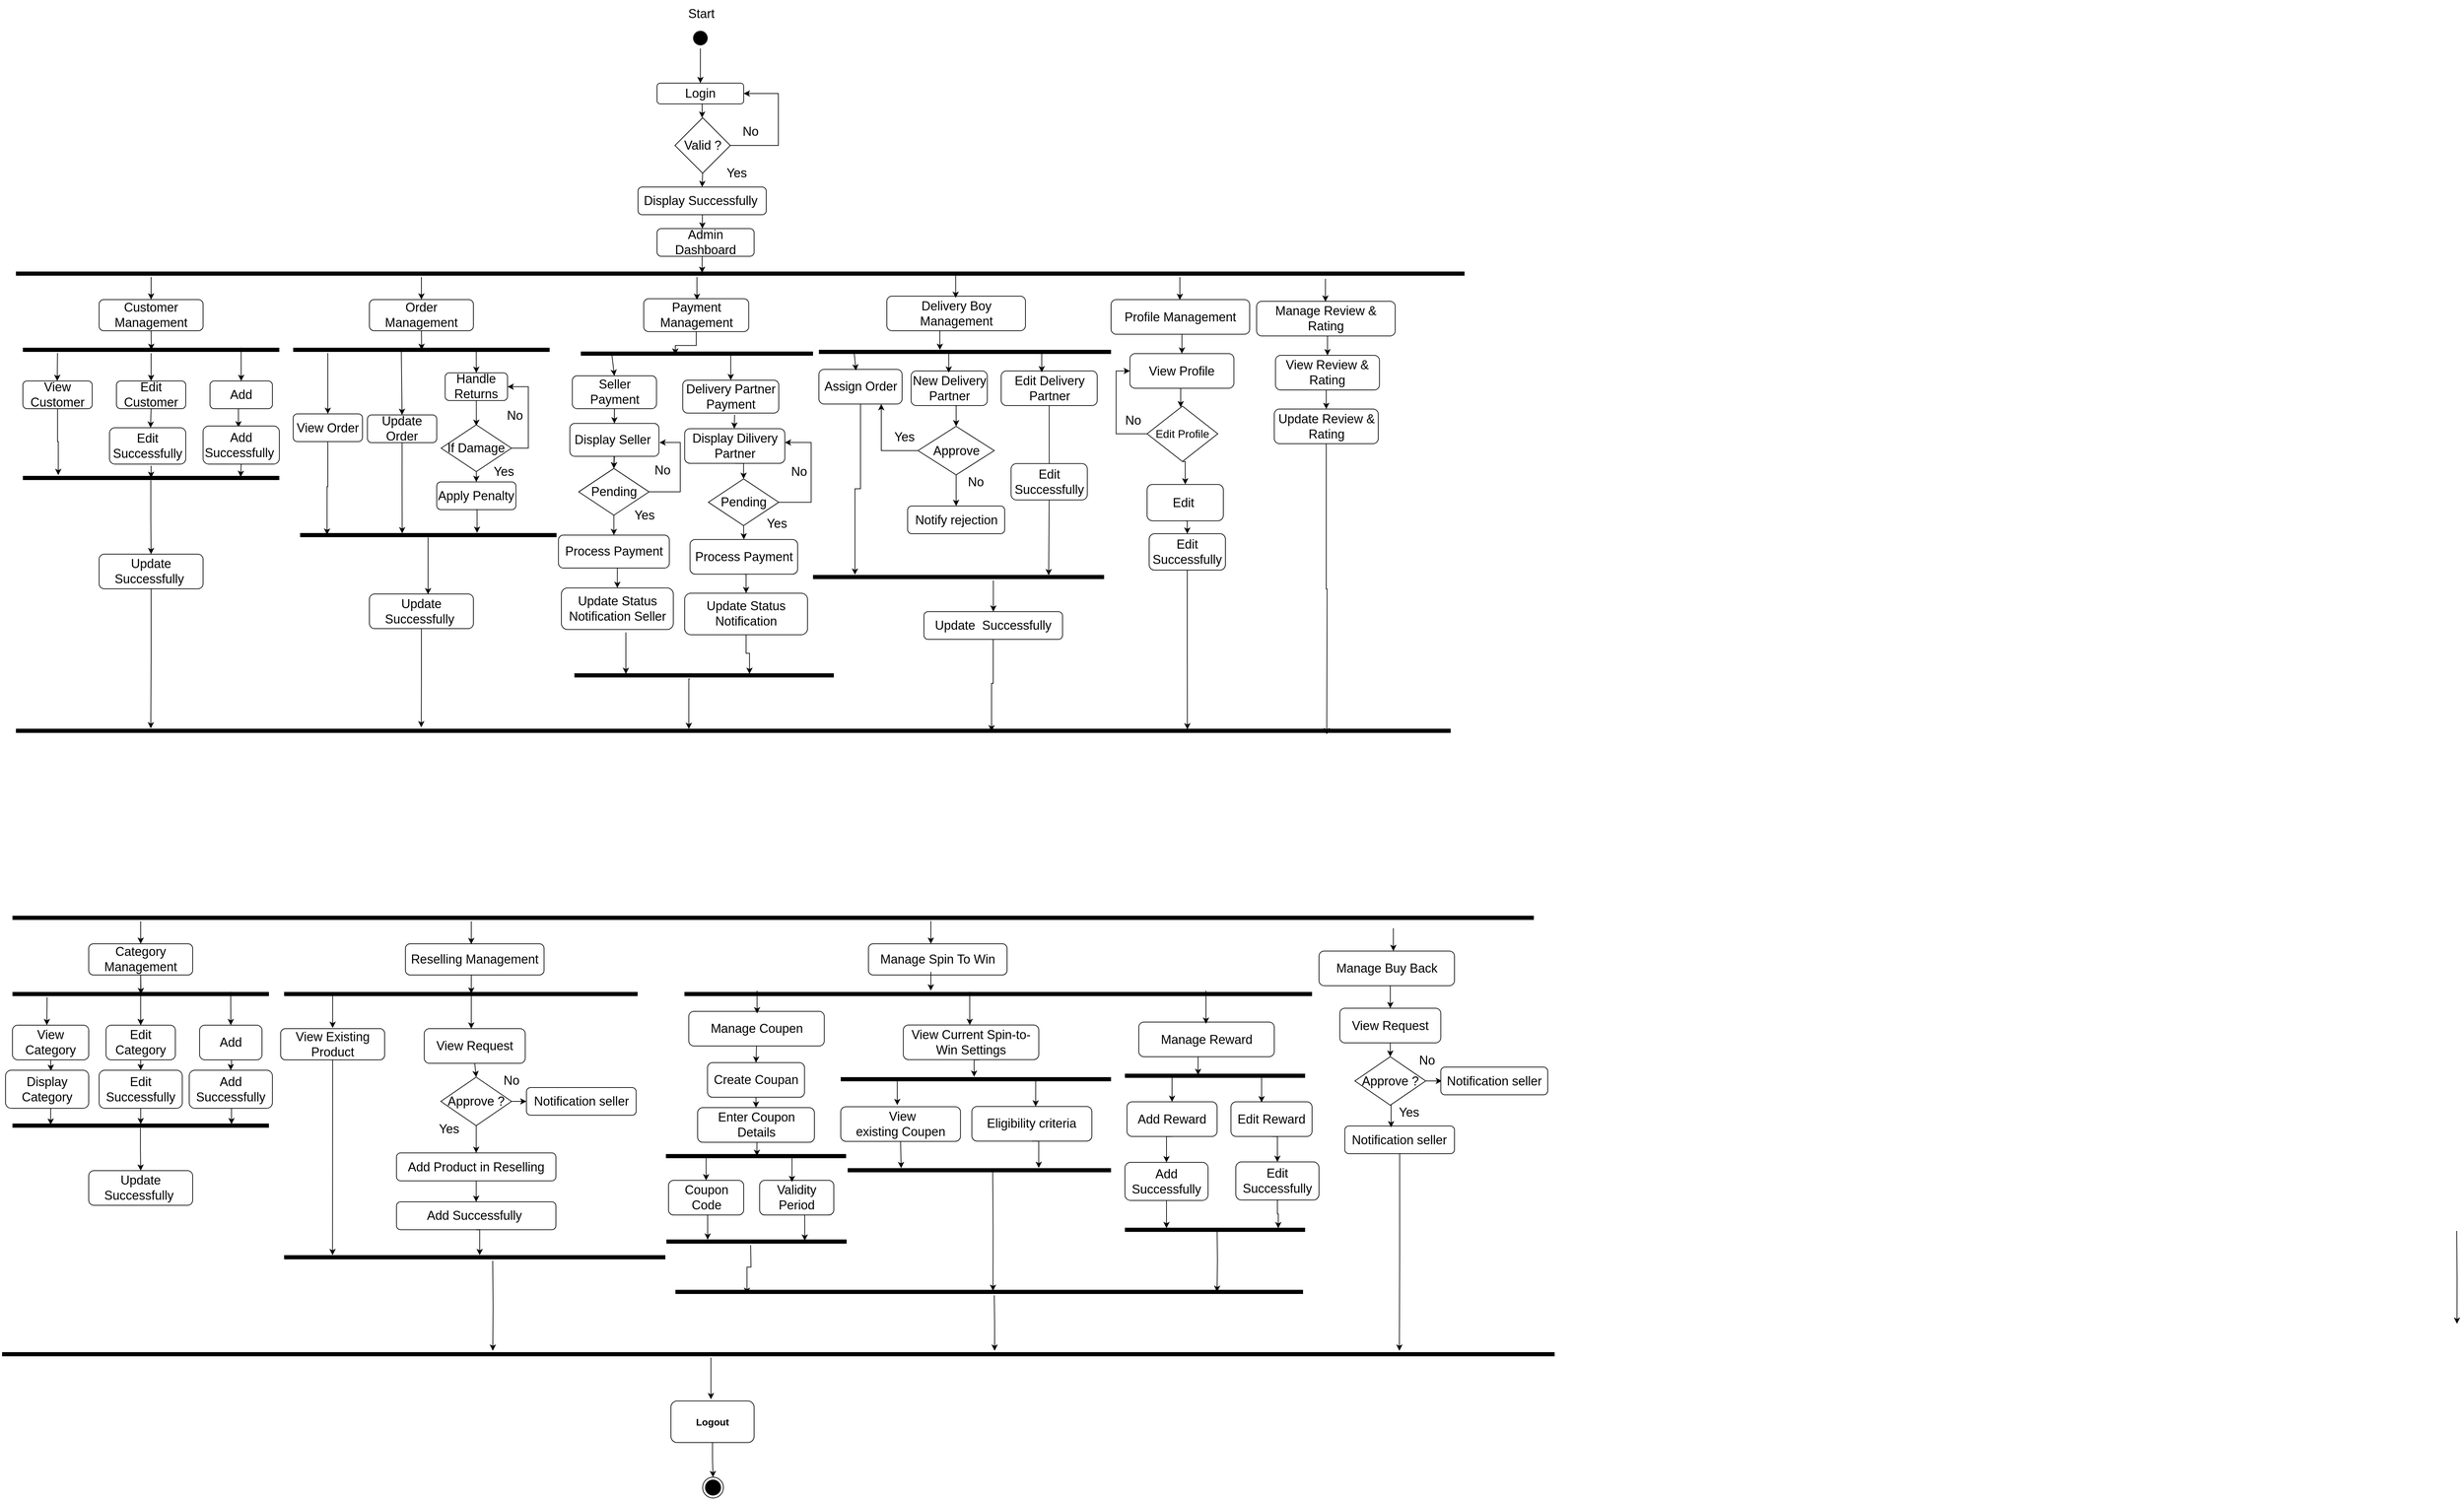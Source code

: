 <mxfile version="24.7.16">
  <diagram name="Page-1" id="4nMxpjLa2IxiAE0MRlRc">
    <mxGraphModel grid="1" page="1" gridSize="10" guides="1" tooltips="1" connect="1" arrows="1" fold="1" pageScale="1" pageWidth="850" pageHeight="1100" math="0" shadow="0">
      <root>
        <mxCell id="0" />
        <mxCell id="1" parent="0" />
        <mxCell id="yBPAYBc3qLmPMQ2OaqOI-1" value="" style="shape=line;html=1;strokeWidth=6;strokeColor=#000000;fillColor=#000000;" vertex="1" parent="1">
          <mxGeometry x="-360" y="520" width="2090" height="10" as="geometry" />
        </mxCell>
        <mxCell id="yBPAYBc3qLmPMQ2OaqOI-4" value="&lt;h3&gt;&lt;span style=&quot;font-weight: normal;&quot;&gt;&lt;font style=&quot;font-size: 18px;&quot;&gt;Add&lt;/font&gt;&lt;/span&gt;&lt;/h3&gt;" style="rounded=1;whiteSpace=wrap;html=1;" vertex="1" parent="1">
          <mxGeometry x="-80" y="680" width="90" height="40" as="geometry" />
        </mxCell>
        <mxCell id="viufI8pDrazdWxIY6Fhs-21" style="edgeStyle=orthogonalEdgeStyle;rounded=0;orthogonalLoop=1;jettySize=auto;html=1;exitX=0.545;exitY=1.042;exitDx=0;exitDy=0;exitPerimeter=0;" edge="1" parent="1" source="viufI8pDrazdWxIY6Fhs-430">
          <mxGeometry relative="1" as="geometry">
            <mxPoint x="-165" y="820" as="targetPoint" />
          </mxGeometry>
        </mxCell>
        <mxCell id="yBPAYBc3qLmPMQ2OaqOI-7" value="&lt;h3&gt;&lt;span style=&quot;font-weight: normal;&quot;&gt;&lt;font style=&quot;font-size: 18px;&quot;&gt;Edit Customer&lt;/font&gt;&lt;/span&gt;&lt;/h3&gt;" style="rounded=1;whiteSpace=wrap;html=1;" vertex="1" parent="1">
          <mxGeometry x="-215" y="680" width="100" height="40" as="geometry" />
        </mxCell>
        <mxCell id="viufI8pDrazdWxIY6Fhs-429" style="edgeStyle=orthogonalEdgeStyle;rounded=0;orthogonalLoop=1;jettySize=auto;html=1;exitX=0.5;exitY=1;exitDx=0;exitDy=0;entryX=0.138;entryY=0.086;entryDx=0;entryDy=0;entryPerimeter=0;" edge="1" parent="1" source="yBPAYBc3qLmPMQ2OaqOI-9" target="viufI8pDrazdWxIY6Fhs-19">
          <mxGeometry relative="1" as="geometry">
            <mxPoint x="-300" y="810" as="targetPoint" />
          </mxGeometry>
        </mxCell>
        <mxCell id="yBPAYBc3qLmPMQ2OaqOI-9" value="&lt;h3&gt;&lt;span style=&quot;font-weight: normal;&quot;&gt;&lt;font style=&quot;font-size: 18px;&quot;&gt;View Customer&lt;/font&gt;&lt;/span&gt;&lt;/h3&gt;" style="rounded=1;whiteSpace=wrap;html=1;" vertex="1" parent="1">
          <mxGeometry x="-350" y="680" width="100" height="40" as="geometry" />
        </mxCell>
        <mxCell id="yBPAYBc3qLmPMQ2OaqOI-13" value="&lt;h3&gt;&lt;span style=&quot;font-weight: normal;&quot;&gt;&lt;font style=&quot;font-size: 18px;&quot;&gt;Update Successfully&amp;nbsp;&lt;/font&gt;&lt;/span&gt;&lt;/h3&gt;" style="rounded=1;whiteSpace=wrap;html=1;" vertex="1" parent="1">
          <mxGeometry x="-240" y="930" width="150" height="50" as="geometry" />
        </mxCell>
        <mxCell id="yBPAYBc3qLmPMQ2OaqOI-15" value="" style="endArrow=classic;html=1;rounded=0;exitX=0.135;exitY=0.957;exitDx=0;exitDy=0;exitPerimeter=0;" edge="1" parent="1" source="viufI8pDrazdWxIY6Fhs-10">
          <mxGeometry width="50" height="50" relative="1" as="geometry">
            <mxPoint x="-300.43" y="650" as="sourcePoint" />
            <mxPoint x="-300.43" y="680" as="targetPoint" />
          </mxGeometry>
        </mxCell>
        <mxCell id="yBPAYBc3qLmPMQ2OaqOI-16" value="" style="endArrow=classic;html=1;rounded=0;entryX=0.5;entryY=0;entryDx=0;entryDy=0;" edge="1" parent="1" source="viufI8pDrazdWxIY6Fhs-10" target="yBPAYBc3qLmPMQ2OaqOI-7">
          <mxGeometry width="50" height="50" relative="1" as="geometry">
            <mxPoint x="-170.37" y="650" as="sourcePoint" />
            <mxPoint x="-170.87" y="680" as="targetPoint" />
          </mxGeometry>
        </mxCell>
        <mxCell id="yBPAYBc3qLmPMQ2OaqOI-18" value="" style="shape=line;html=1;strokeWidth=6;strokeColor=#000000;" vertex="1" parent="1">
          <mxGeometry x="-360" y="1180" width="2070" height="10" as="geometry" />
        </mxCell>
        <mxCell id="yBPAYBc3qLmPMQ2OaqOI-45" value="&lt;h3&gt;&lt;span style=&quot;font-weight: normal;&quot;&gt;&lt;font style=&quot;font-size: 18px;&quot;&gt;Payment Management&lt;/font&gt;&lt;/span&gt;&lt;/h3&gt;" style="rounded=1;whiteSpace=wrap;html=1;" vertex="1" parent="1">
          <mxGeometry x="545.75" y="561.25" width="151.5" height="47.5" as="geometry" />
        </mxCell>
        <mxCell id="yBPAYBc3qLmPMQ2OaqOI-46" value="&lt;h3&gt;&lt;span style=&quot;font-weight: normal;&quot;&gt;&lt;font style=&quot;font-size: 18px;&quot;&gt;Delivery Partner Payment&lt;/font&gt;&lt;/span&gt;&lt;/h3&gt;" style="rounded=1;whiteSpace=wrap;html=1;" vertex="1" parent="1">
          <mxGeometry x="602.07" y="678.82" width="138.5" height="47.5" as="geometry" />
        </mxCell>
        <mxCell id="viufI8pDrazdWxIY6Fhs-136" value="" style="edgeStyle=orthogonalEdgeStyle;rounded=0;orthogonalLoop=1;jettySize=auto;html=1;" edge="1" parent="1" source="yBPAYBc3qLmPMQ2OaqOI-48" target="yBPAYBc3qLmPMQ2OaqOI-57">
          <mxGeometry relative="1" as="geometry" />
        </mxCell>
        <mxCell id="yBPAYBc3qLmPMQ2OaqOI-48" value="&lt;h3&gt;&lt;span style=&quot;font-weight: normal;&quot;&gt;&lt;font style=&quot;font-size: 18px;&quot;&gt;Seller Payment&lt;/font&gt;&lt;/span&gt;&lt;/h3&gt;" style="rounded=1;whiteSpace=wrap;html=1;" vertex="1" parent="1">
          <mxGeometry x="442.69" y="672.53" width="121.5" height="47.5" as="geometry" />
        </mxCell>
        <mxCell id="viufI8pDrazdWxIY6Fhs-129" style="edgeStyle=orthogonalEdgeStyle;rounded=0;orthogonalLoop=1;jettySize=auto;html=1;exitX=0.5;exitY=1;exitDx=0;exitDy=0;entryX=0.5;entryY=0;entryDx=0;entryDy=0;" edge="1" parent="1" source="yBPAYBc3qLmPMQ2OaqOI-52" target="viufI8pDrazdWxIY6Fhs-127">
          <mxGeometry relative="1" as="geometry" />
        </mxCell>
        <mxCell id="yBPAYBc3qLmPMQ2OaqOI-52" value="&lt;h3&gt;&lt;span style=&quot;font-weight: normal;&quot;&gt;&lt;font style=&quot;font-size: 18px;&quot;&gt;Display Dilivery Partner&lt;/font&gt;&lt;/span&gt;&lt;/h3&gt;" style="rounded=1;whiteSpace=wrap;html=1;" vertex="1" parent="1">
          <mxGeometry x="604.82" y="748.82" width="144.5" height="50" as="geometry" />
        </mxCell>
        <mxCell id="viufI8pDrazdWxIY6Fhs-121" style="edgeStyle=orthogonalEdgeStyle;rounded=0;orthogonalLoop=1;jettySize=auto;html=1;exitX=0.5;exitY=1;exitDx=0;exitDy=0;entryX=0.5;entryY=0;entryDx=0;entryDy=0;" edge="1" parent="1" source="yBPAYBc3qLmPMQ2OaqOI-53" target="yBPAYBc3qLmPMQ2OaqOI-57">
          <mxGeometry relative="1" as="geometry" />
        </mxCell>
        <mxCell id="yBPAYBc3qLmPMQ2OaqOI-53" value="&lt;h3&gt;&lt;span style=&quot;font-weight: normal;&quot;&gt;&lt;font style=&quot;font-size: 18px;&quot;&gt;Display Seller&amp;nbsp;&lt;/font&gt;&lt;/span&gt;&lt;/h3&gt;" style="rounded=1;whiteSpace=wrap;html=1;" vertex="1" parent="1">
          <mxGeometry x="439.19" y="741.28" width="128.5" height="47.5" as="geometry" />
        </mxCell>
        <mxCell id="yBPAYBc3qLmPMQ2OaqOI-55" value="" style="endArrow=classic;html=1;rounded=0;" edge="1" parent="1">
          <mxGeometry width="50" height="50" relative="1" as="geometry">
            <mxPoint x="676.86" y="728.82" as="sourcePoint" />
            <mxPoint x="676.36" y="748.82" as="targetPoint" />
          </mxGeometry>
        </mxCell>
        <mxCell id="viufI8pDrazdWxIY6Fhs-123" style="edgeStyle=orthogonalEdgeStyle;rounded=0;orthogonalLoop=1;jettySize=auto;html=1;exitX=0.5;exitY=1;exitDx=0;exitDy=0;entryX=0.5;entryY=0;entryDx=0;entryDy=0;" edge="1" parent="1" source="yBPAYBc3qLmPMQ2OaqOI-57" target="yBPAYBc3qLmPMQ2OaqOI-61">
          <mxGeometry relative="1" as="geometry" />
        </mxCell>
        <mxCell id="viufI8pDrazdWxIY6Fhs-124" style="edgeStyle=orthogonalEdgeStyle;rounded=0;orthogonalLoop=1;jettySize=auto;html=1;exitX=1;exitY=0.5;exitDx=0;exitDy=0;" edge="1" parent="1" source="yBPAYBc3qLmPMQ2OaqOI-57">
          <mxGeometry relative="1" as="geometry">
            <mxPoint x="568.44" y="768.78" as="targetPoint" />
            <Array as="points">
              <mxPoint x="598.44" y="839.78" />
              <mxPoint x="598.44" y="768.78" />
            </Array>
          </mxGeometry>
        </mxCell>
        <mxCell id="yBPAYBc3qLmPMQ2OaqOI-57" value="&lt;h3&gt;&lt;font style=&quot;font-size: 18px; font-weight: normal;&quot;&gt;Pending&lt;/font&gt;&lt;/h3&gt;" style="rhombus;whiteSpace=wrap;html=1;" vertex="1" parent="1">
          <mxGeometry x="451.94" y="806.28" width="101.5" height="67.5" as="geometry" />
        </mxCell>
        <mxCell id="yBPAYBc3qLmPMQ2OaqOI-58" value="&lt;h3&gt;&lt;span style=&quot;font-weight: normal;&quot;&gt;&lt;font style=&quot;font-size: 18px;&quot;&gt;No&lt;/font&gt;&lt;/span&gt;&lt;/h3&gt;" style="text;html=1;align=center;verticalAlign=middle;whiteSpace=wrap;rounded=0;" vertex="1" parent="1">
          <mxGeometry x="553.44" y="798.78" width="40" height="20" as="geometry" />
        </mxCell>
        <mxCell id="viufI8pDrazdWxIY6Fhs-126" style="edgeStyle=orthogonalEdgeStyle;rounded=0;orthogonalLoop=1;jettySize=auto;html=1;exitX=0.5;exitY=1;exitDx=0;exitDy=0;entryX=0.5;entryY=0;entryDx=0;entryDy=0;" edge="1" parent="1" source="yBPAYBc3qLmPMQ2OaqOI-61" target="viufI8pDrazdWxIY6Fhs-125">
          <mxGeometry relative="1" as="geometry" />
        </mxCell>
        <mxCell id="yBPAYBc3qLmPMQ2OaqOI-61" value="&lt;font style=&quot;font-size: 18px;&quot;&gt;Process Payment&lt;/font&gt;" style="rounded=1;whiteSpace=wrap;html=1;" vertex="1" parent="1">
          <mxGeometry x="422.69" y="902.53" width="160" height="47.5" as="geometry" />
        </mxCell>
        <mxCell id="yBPAYBc3qLmPMQ2OaqOI-62" value="&lt;font style=&quot;font-size: 18px;&quot;&gt;Yes&lt;/font&gt;" style="text;html=1;align=center;verticalAlign=middle;whiteSpace=wrap;rounded=0;" vertex="1" parent="1">
          <mxGeometry x="516.94" y="858.78" width="60" height="30" as="geometry" />
        </mxCell>
        <mxCell id="viufI8pDrazdWxIY6Fhs-146" style="edgeStyle=orthogonalEdgeStyle;rounded=0;orthogonalLoop=1;jettySize=auto;html=1;exitX=0.5;exitY=1;exitDx=0;exitDy=0;entryX=0.5;entryY=0;entryDx=0;entryDy=0;" edge="1" parent="1" source="yBPAYBc3qLmPMQ2OaqOI-69" target="yBPAYBc3qLmPMQ2OaqOI-72">
          <mxGeometry relative="1" as="geometry" />
        </mxCell>
        <mxCell id="yBPAYBc3qLmPMQ2OaqOI-69" value="&lt;font style=&quot;font-size: 18px;&quot;&gt;Process Payment&lt;/font&gt;" style="rounded=1;whiteSpace=wrap;html=1;" vertex="1" parent="1">
          <mxGeometry x="612.57" y="908.82" width="155.25" height="50" as="geometry" />
        </mxCell>
        <mxCell id="yBPAYBc3qLmPMQ2OaqOI-72" value="&lt;font style=&quot;font-size: 18px;&quot;&gt;Update Status Notification&lt;/font&gt;" style="rounded=1;whiteSpace=wrap;html=1;" vertex="1" parent="1">
          <mxGeometry x="604.82" y="986.32" width="177.25" height="60" as="geometry" />
        </mxCell>
        <mxCell id="yBPAYBc3qLmPMQ2OaqOI-74" value="&lt;h3&gt;&lt;span style=&quot;font-weight: normal;&quot;&gt;&lt;font style=&quot;font-size: 18px;&quot;&gt;No&lt;/font&gt;&lt;/span&gt;&lt;/h3&gt;" style="text;html=1;align=center;verticalAlign=middle;whiteSpace=wrap;rounded=0;" vertex="1" parent="1">
          <mxGeometry x="750.32" y="801.32" width="40" height="20" as="geometry" />
        </mxCell>
        <mxCell id="yBPAYBc3qLmPMQ2OaqOI-114" value="" style="endArrow=classic;html=1;rounded=0;exitX=0.5;exitY=1;exitDx=0;exitDy=0;entryX=0.5;entryY=0;entryDx=0;entryDy=0;" edge="1" parent="1" source="viufI8pDrazdWxIY6Fhs-252" target="yBPAYBc3qLmPMQ2OaqOI-117">
          <mxGeometry width="50" height="50" relative="1" as="geometry">
            <mxPoint x="302.05" y="1665.0" as="sourcePoint" />
            <mxPoint x="302.05" y="1685.0" as="targetPoint" />
          </mxGeometry>
        </mxCell>
        <mxCell id="viufI8pDrazdWxIY6Fhs-254" style="edgeStyle=orthogonalEdgeStyle;rounded=0;orthogonalLoop=1;jettySize=auto;html=1;exitX=1;exitY=0.5;exitDx=0;exitDy=0;entryX=0;entryY=0.5;entryDx=0;entryDy=0;" edge="1" parent="1" source="yBPAYBc3qLmPMQ2OaqOI-117" target="yBPAYBc3qLmPMQ2OaqOI-118">
          <mxGeometry relative="1" as="geometry" />
        </mxCell>
        <mxCell id="viufI8pDrazdWxIY6Fhs-261" style="edgeStyle=orthogonalEdgeStyle;rounded=0;orthogonalLoop=1;jettySize=auto;html=1;exitX=0.5;exitY=1;exitDx=0;exitDy=0;entryX=0.5;entryY=0;entryDx=0;entryDy=0;" edge="1" parent="1" source="yBPAYBc3qLmPMQ2OaqOI-117" target="viufI8pDrazdWxIY6Fhs-260">
          <mxGeometry relative="1" as="geometry" />
        </mxCell>
        <mxCell id="yBPAYBc3qLmPMQ2OaqOI-117" value="&lt;font style=&quot;font-size: 18px;&quot;&gt;Approve ?&lt;/font&gt;" style="rhombus;whiteSpace=wrap;html=1;" vertex="1" parent="1">
          <mxGeometry x="253" y="1685" width="102.12" height="70" as="geometry" />
        </mxCell>
        <mxCell id="yBPAYBc3qLmPMQ2OaqOI-118" value="&lt;font style=&quot;font-size: 18px;&quot;&gt;Notification&amp;nbsp;&lt;span style=&quot;background-color: initial;&quot;&gt;seller&lt;/span&gt;&lt;/font&gt;" style="rounded=1;whiteSpace=wrap;html=1;" vertex="1" parent="1">
          <mxGeometry x="376.56" y="1700" width="158.25" height="40" as="geometry" />
        </mxCell>
        <mxCell id="yBPAYBc3qLmPMQ2OaqOI-122" value="&lt;font style=&quot;font-size: 18px;&quot;&gt;Yes&lt;/font&gt;" style="text;html=1;align=center;verticalAlign=middle;whiteSpace=wrap;rounded=0;" vertex="1" parent="1">
          <mxGeometry x="244.81" y="1755.0" width="40" height="10" as="geometry" />
        </mxCell>
        <mxCell id="viufI8pDrazdWxIY6Fhs-184" style="edgeStyle=orthogonalEdgeStyle;rounded=0;orthogonalLoop=1;jettySize=auto;html=1;exitX=0.5;exitY=1;exitDx=0;exitDy=0;" edge="1" parent="1" source="yBPAYBc3qLmPMQ2OaqOI-161" target="yBPAYBc3qLmPMQ2OaqOI-163">
          <mxGeometry relative="1" as="geometry" />
        </mxCell>
        <mxCell id="yBPAYBc3qLmPMQ2OaqOI-161" value="" style="ellipse;html=1;shape=startState;fillColor=#000000;strokeColor=#FFFFFF;" vertex="1" parent="1">
          <mxGeometry x="612.5" y="170" width="30" height="30" as="geometry" />
        </mxCell>
        <mxCell id="viufI8pDrazdWxIY6Fhs-191" style="edgeStyle=orthogonalEdgeStyle;rounded=0;orthogonalLoop=1;jettySize=auto;html=1;exitX=0.5;exitY=1;exitDx=0;exitDy=0;entryX=0.5;entryY=0;entryDx=0;entryDy=0;" edge="1" parent="1" source="yBPAYBc3qLmPMQ2OaqOI-163" target="yBPAYBc3qLmPMQ2OaqOI-167">
          <mxGeometry relative="1" as="geometry">
            <mxPoint x="628" y="320" as="targetPoint" />
            <Array as="points">
              <mxPoint x="630" y="280" />
              <mxPoint x="630" y="300" />
            </Array>
          </mxGeometry>
        </mxCell>
        <mxCell id="yBPAYBc3qLmPMQ2OaqOI-163" value="&lt;h3&gt;&lt;span style=&quot;font-weight: normal;&quot;&gt;&lt;font style=&quot;font-size: 18px;&quot;&gt;Login&lt;/font&gt;&lt;/span&gt;&lt;/h3&gt;" style="rounded=1;whiteSpace=wrap;html=1;" vertex="1" parent="1">
          <mxGeometry x="565" y="250" width="125" height="30" as="geometry" />
        </mxCell>
        <mxCell id="viufI8pDrazdWxIY6Fhs-189" style="edgeStyle=orthogonalEdgeStyle;rounded=0;orthogonalLoop=1;jettySize=auto;html=1;entryX=1;entryY=0.5;entryDx=0;entryDy=0;exitX=1;exitY=0.5;exitDx=0;exitDy=0;" edge="1" parent="1" source="yBPAYBc3qLmPMQ2OaqOI-167" target="yBPAYBc3qLmPMQ2OaqOI-163">
          <mxGeometry relative="1" as="geometry">
            <mxPoint x="741.71" y="270" as="targetPoint" />
            <mxPoint x="670" y="360" as="sourcePoint" />
            <Array as="points">
              <mxPoint x="740" y="340" />
              <mxPoint x="740" y="265" />
            </Array>
          </mxGeometry>
        </mxCell>
        <mxCell id="viufI8pDrazdWxIY6Fhs-197" style="edgeStyle=orthogonalEdgeStyle;rounded=0;orthogonalLoop=1;jettySize=auto;html=1;exitX=0.5;exitY=1;exitDx=0;exitDy=0;entryX=0.5;entryY=0;entryDx=0;entryDy=0;" edge="1" parent="1" source="yBPAYBc3qLmPMQ2OaqOI-167" target="viufI8pDrazdWxIY6Fhs-192">
          <mxGeometry relative="1" as="geometry" />
        </mxCell>
        <mxCell id="yBPAYBc3qLmPMQ2OaqOI-167" value="&lt;h3&gt;&lt;span style=&quot;font-size: 18px; font-weight: 400;&quot;&gt;Valid ?&lt;/span&gt;&lt;/h3&gt;" style="rhombus;whiteSpace=wrap;html=1;" vertex="1" parent="1">
          <mxGeometry x="590.75" y="300" width="80" height="80" as="geometry" />
        </mxCell>
        <mxCell id="yBPAYBc3qLmPMQ2OaqOI-168" value="" style="endArrow=classic;html=1;rounded=0;" edge="1" parent="1">
          <mxGeometry width="50" height="50" relative="1" as="geometry">
            <mxPoint x="630.37" y="420" as="sourcePoint" />
            <mxPoint x="630.37" y="460" as="targetPoint" />
          </mxGeometry>
        </mxCell>
        <mxCell id="yBPAYBc3qLmPMQ2OaqOI-169" value="&lt;h3&gt;&lt;span style=&quot;font-weight: normal;&quot;&gt;&lt;font style=&quot;font-size: 18px;&quot;&gt;Admin Dashboard&lt;/font&gt;&lt;/span&gt;&lt;/h3&gt;" style="rounded=1;whiteSpace=wrap;html=1;" vertex="1" parent="1">
          <mxGeometry x="565" y="460" width="140" height="40" as="geometry" />
        </mxCell>
        <mxCell id="viufI8pDrazdWxIY6Fhs-10" value="" style="shape=line;html=1;strokeWidth=6;strokeColor=#000000;fillColor=#000000;" vertex="1" parent="1">
          <mxGeometry x="-350" y="630" width="370" height="10" as="geometry" />
        </mxCell>
        <mxCell id="viufI8pDrazdWxIY6Fhs-11" value="&lt;h3&gt;&lt;span style=&quot;font-weight: normal;&quot;&gt;&lt;font style=&quot;font-size: 18px;&quot;&gt;Customer Management&lt;/font&gt;&lt;/span&gt;&lt;/h3&gt;" style="rounded=1;whiteSpace=wrap;html=1;" vertex="1" parent="1">
          <mxGeometry x="-240" y="562.5" width="150" height="45" as="geometry" />
        </mxCell>
        <mxCell id="viufI8pDrazdWxIY6Fhs-12" value="" style="endArrow=classic;html=1;rounded=0;entryX=0.5;entryY=0;entryDx=0;entryDy=0;" edge="1" parent="1" target="viufI8pDrazdWxIY6Fhs-11">
          <mxGeometry width="50" height="50" relative="1" as="geometry">
            <mxPoint x="-165" y="530" as="sourcePoint" />
            <mxPoint x="-164.31" y="590" as="targetPoint" />
          </mxGeometry>
        </mxCell>
        <mxCell id="viufI8pDrazdWxIY6Fhs-15" style="edgeStyle=orthogonalEdgeStyle;rounded=0;orthogonalLoop=1;jettySize=auto;html=1;exitX=0.5;exitY=1;exitDx=0;exitDy=0;entryX=0.501;entryY=0.522;entryDx=0;entryDy=0;entryPerimeter=0;" edge="1" parent="1" source="viufI8pDrazdWxIY6Fhs-11" target="viufI8pDrazdWxIY6Fhs-10">
          <mxGeometry relative="1" as="geometry" />
        </mxCell>
        <mxCell id="viufI8pDrazdWxIY6Fhs-17" value="" style="endArrow=classic;html=1;rounded=0;entryX=0.5;entryY=0;entryDx=0;entryDy=0;exitX=0.851;exitY=0.174;exitDx=0;exitDy=0;exitPerimeter=0;" edge="1" parent="1" source="viufI8pDrazdWxIY6Fhs-10" target="yBPAYBc3qLmPMQ2OaqOI-4">
          <mxGeometry width="50" height="50" relative="1" as="geometry">
            <mxPoint x="-35.43" y="645" as="sourcePoint" />
            <mxPoint x="-35.43" y="685" as="targetPoint" />
          </mxGeometry>
        </mxCell>
        <mxCell id="viufI8pDrazdWxIY6Fhs-19" value="" style="shape=line;html=1;strokeWidth=6;strokeColor=#000000;fillColor=#000000;" vertex="1" parent="1">
          <mxGeometry x="-350" y="815" width="370" height="10" as="geometry" />
        </mxCell>
        <mxCell id="viufI8pDrazdWxIY6Fhs-24" style="edgeStyle=orthogonalEdgeStyle;rounded=0;orthogonalLoop=1;jettySize=auto;html=1;exitX=0.5;exitY=1;exitDx=0;exitDy=0;entryX=0.464;entryY=0.037;entryDx=0;entryDy=0;entryPerimeter=0;" edge="1" parent="1" source="yBPAYBc3qLmPMQ2OaqOI-4" target="viufI8pDrazdWxIY6Fhs-433">
          <mxGeometry relative="1" as="geometry">
            <mxPoint x="-35" y="780" as="targetPoint" />
          </mxGeometry>
        </mxCell>
        <mxCell id="viufI8pDrazdWxIY6Fhs-25" style="edgeStyle=orthogonalEdgeStyle;rounded=0;orthogonalLoop=1;jettySize=auto;html=1;exitX=0.499;exitY=0.833;exitDx=0;exitDy=0;exitPerimeter=0;entryX=0.5;entryY=0;entryDx=0;entryDy=0;" edge="1" parent="1" source="viufI8pDrazdWxIY6Fhs-19" target="yBPAYBc3qLmPMQ2OaqOI-13">
          <mxGeometry relative="1" as="geometry">
            <mxPoint x="-165.33" y="790" as="sourcePoint" />
            <mxPoint x="-165.33" y="850" as="targetPoint" />
          </mxGeometry>
        </mxCell>
        <mxCell id="viufI8pDrazdWxIY6Fhs-34" value="&lt;h3&gt;&lt;span style=&quot;font-size: 18px; font-weight: 400;&quot;&gt;Handle Returns&lt;/span&gt;&lt;/h3&gt;" style="rounded=1;whiteSpace=wrap;html=1;" vertex="1" parent="1">
          <mxGeometry x="259.24" y="668.26" width="90" height="40" as="geometry" />
        </mxCell>
        <mxCell id="viufI8pDrazdWxIY6Fhs-36" value="&lt;h3&gt;&lt;span style=&quot;font-weight: normal;&quot;&gt;&lt;font style=&quot;font-size: 18px;&quot;&gt;Update Order&lt;/font&gt;&lt;/span&gt;&lt;/h3&gt;" style="rounded=1;whiteSpace=wrap;html=1;" vertex="1" parent="1">
          <mxGeometry x="147.12" y="729" width="100" height="40" as="geometry" />
        </mxCell>
        <mxCell id="viufI8pDrazdWxIY6Fhs-37" value="&lt;h3&gt;&lt;span style=&quot;font-weight: normal;&quot;&gt;&lt;font style=&quot;font-size: 18px;&quot;&gt;View Order&lt;/font&gt;&lt;/span&gt;&lt;/h3&gt;" style="rounded=1;whiteSpace=wrap;html=1;" vertex="1" parent="1">
          <mxGeometry x="40" y="727.5" width="100" height="40" as="geometry" />
        </mxCell>
        <mxCell id="viufI8pDrazdWxIY6Fhs-38" value="&lt;h3&gt;&lt;span style=&quot;font-weight: normal;&quot;&gt;&lt;font style=&quot;font-size: 18px;&quot;&gt;Update Successfully&amp;nbsp;&lt;/font&gt;&lt;/span&gt;&lt;/h3&gt;" style="rounded=1;whiteSpace=wrap;html=1;" vertex="1" parent="1">
          <mxGeometry x="150" y="987.5" width="150" height="50" as="geometry" />
        </mxCell>
        <mxCell id="viufI8pDrazdWxIY6Fhs-39" value="" style="endArrow=classic;html=1;rounded=0;exitX=0.135;exitY=0.957;exitDx=0;exitDy=0;exitPerimeter=0;entryX=0.5;entryY=0;entryDx=0;entryDy=0;" edge="1" parent="1" source="viufI8pDrazdWxIY6Fhs-41" target="viufI8pDrazdWxIY6Fhs-37">
          <mxGeometry width="50" height="50" relative="1" as="geometry">
            <mxPoint x="89.57" y="650" as="sourcePoint" />
            <mxPoint x="89.57" y="680" as="targetPoint" />
          </mxGeometry>
        </mxCell>
        <mxCell id="viufI8pDrazdWxIY6Fhs-40" value="" style="endArrow=classic;html=1;rounded=0;entryX=0.5;entryY=0;entryDx=0;entryDy=0;exitX=0.524;exitY=0.7;exitDx=0;exitDy=0;exitPerimeter=0;" edge="1" parent="1" target="viufI8pDrazdWxIY6Fhs-36">
          <mxGeometry width="50" height="50" relative="1" as="geometry">
            <mxPoint x="196.0" y="636.0" as="sourcePoint" />
            <mxPoint x="181.25" y="679" as="targetPoint" />
          </mxGeometry>
        </mxCell>
        <mxCell id="viufI8pDrazdWxIY6Fhs-41" value="" style="shape=line;html=1;strokeWidth=6;strokeColor=#000000;fillColor=#000000;" vertex="1" parent="1">
          <mxGeometry x="40" y="630" width="370" height="10" as="geometry" />
        </mxCell>
        <mxCell id="viufI8pDrazdWxIY6Fhs-42" value="&lt;h3&gt;&lt;span style=&quot;font-weight: normal;&quot;&gt;&lt;font style=&quot;font-size: 18px;&quot;&gt;Order Management&lt;/font&gt;&lt;/span&gt;&lt;/h3&gt;" style="rounded=1;whiteSpace=wrap;html=1;" vertex="1" parent="1">
          <mxGeometry x="150" y="562.5" width="150" height="45" as="geometry" />
        </mxCell>
        <mxCell id="viufI8pDrazdWxIY6Fhs-43" value="" style="endArrow=classic;html=1;rounded=0;entryX=0.5;entryY=0;entryDx=0;entryDy=0;" edge="1" parent="1" target="viufI8pDrazdWxIY6Fhs-42">
          <mxGeometry width="50" height="50" relative="1" as="geometry">
            <mxPoint x="225" y="530" as="sourcePoint" />
            <mxPoint x="225.69" y="590" as="targetPoint" />
          </mxGeometry>
        </mxCell>
        <mxCell id="viufI8pDrazdWxIY6Fhs-44" style="edgeStyle=orthogonalEdgeStyle;rounded=0;orthogonalLoop=1;jettySize=auto;html=1;exitX=0.5;exitY=1;exitDx=0;exitDy=0;entryX=0.501;entryY=0.522;entryDx=0;entryDy=0;entryPerimeter=0;" edge="1" parent="1" source="viufI8pDrazdWxIY6Fhs-42" target="viufI8pDrazdWxIY6Fhs-41">
          <mxGeometry relative="1" as="geometry" />
        </mxCell>
        <mxCell id="viufI8pDrazdWxIY6Fhs-45" value="" style="endArrow=classic;html=1;rounded=0;entryX=0.5;entryY=0;entryDx=0;entryDy=0;exitX=0.851;exitY=0.174;exitDx=0;exitDy=0;exitPerimeter=0;" edge="1" parent="1" target="viufI8pDrazdWxIY6Fhs-34">
          <mxGeometry width="50" height="50" relative="1" as="geometry">
            <mxPoint x="304.11" y="632.5" as="sourcePoint" />
            <mxPoint x="303.81" y="685.76" as="targetPoint" />
          </mxGeometry>
        </mxCell>
        <mxCell id="viufI8pDrazdWxIY6Fhs-46" value="" style="shape=line;html=1;strokeWidth=6;strokeColor=#000000;fillColor=#000000;" vertex="1" parent="1">
          <mxGeometry x="50" y="897.5" width="370" height="10" as="geometry" />
        </mxCell>
        <mxCell id="viufI8pDrazdWxIY6Fhs-48" style="edgeStyle=orthogonalEdgeStyle;rounded=0;orthogonalLoop=1;jettySize=auto;html=1;exitX=0.5;exitY=1;exitDx=0;exitDy=0;" edge="1" parent="1" source="viufI8pDrazdWxIY6Fhs-34">
          <mxGeometry relative="1" as="geometry">
            <mxPoint x="304.24" y="744.76" as="targetPoint" />
          </mxGeometry>
        </mxCell>
        <mxCell id="viufI8pDrazdWxIY6Fhs-49" style="edgeStyle=orthogonalEdgeStyle;rounded=0;orthogonalLoop=1;jettySize=auto;html=1;exitX=0.499;exitY=0.833;exitDx=0;exitDy=0;exitPerimeter=0;" edge="1" parent="1" source="viufI8pDrazdWxIY6Fhs-46">
          <mxGeometry relative="1" as="geometry">
            <mxPoint x="224.67" y="790" as="sourcePoint" />
            <mxPoint x="235" y="988" as="targetPoint" />
            <Array as="points">
              <mxPoint x="235" y="988" />
            </Array>
          </mxGeometry>
        </mxCell>
        <mxCell id="viufI8pDrazdWxIY6Fhs-63" value="&lt;h3&gt;&lt;span style=&quot;font-weight: normal;&quot;&gt;&lt;font style=&quot;font-size: 18px;&quot;&gt;Delivery Boy Management&lt;/font&gt;&lt;/span&gt;&lt;/h3&gt;" style="rounded=1;whiteSpace=wrap;html=1;" vertex="1" parent="1">
          <mxGeometry x="896.5" y="557.5" width="200" height="50" as="geometry" />
        </mxCell>
        <mxCell id="viufI8pDrazdWxIY6Fhs-64" value="&lt;h3&gt;&lt;span style=&quot;font-size: 18px; font-weight: 400;&quot;&gt;Edit &lt;/span&gt;&lt;span style=&quot;font-size: 18px; font-weight: normal; background-color: initial;&quot;&gt;Delivery Partner&lt;/span&gt;&lt;/h3&gt;" style="rounded=1;whiteSpace=wrap;html=1;" vertex="1" parent="1">
          <mxGeometry x="1061.5" y="665.5" width="138.5" height="50" as="geometry" />
        </mxCell>
        <mxCell id="viufI8pDrazdWxIY6Fhs-100" style="edgeStyle=orthogonalEdgeStyle;rounded=0;orthogonalLoop=1;jettySize=auto;html=1;exitX=0.5;exitY=1;exitDx=0;exitDy=0;entryX=0.5;entryY=0;entryDx=0;entryDy=0;" edge="1" parent="1" source="viufI8pDrazdWxIY6Fhs-67" target="viufI8pDrazdWxIY6Fhs-90">
          <mxGeometry relative="1" as="geometry" />
        </mxCell>
        <mxCell id="viufI8pDrazdWxIY6Fhs-67" value="&lt;h3&gt;&lt;span style=&quot;font-weight: normal;&quot;&gt;&lt;font style=&quot;font-size: 18px;&quot;&gt;New Delivery Partner&lt;/font&gt;&lt;/span&gt;&lt;/h3&gt;" style="rounded=1;whiteSpace=wrap;html=1;" vertex="1" parent="1">
          <mxGeometry x="931.5" y="665.5" width="110" height="50" as="geometry" />
        </mxCell>
        <mxCell id="viufI8pDrazdWxIY6Fhs-69" value="&lt;h3&gt;&lt;span style=&quot;font-weight: normal;&quot;&gt;&lt;font style=&quot;font-size: 18px;&quot;&gt;Assign Order&lt;/font&gt;&lt;/span&gt;&lt;/h3&gt;" style="rounded=1;whiteSpace=wrap;html=1;" vertex="1" parent="1">
          <mxGeometry x="798.5" y="663.26" width="120" height="50" as="geometry" />
        </mxCell>
        <mxCell id="viufI8pDrazdWxIY6Fhs-72" value="&lt;h3&gt;&lt;span style=&quot;font-weight: normal;&quot;&gt;&lt;font style=&quot;font-size: 18px;&quot;&gt;Update&amp;nbsp; Successfully&lt;/font&gt;&lt;/span&gt;&lt;/h3&gt;" style="rounded=1;whiteSpace=wrap;html=1;" vertex="1" parent="1">
          <mxGeometry x="950" y="1013" width="200" height="40" as="geometry" />
        </mxCell>
        <mxCell id="viufI8pDrazdWxIY6Fhs-102" style="edgeStyle=orthogonalEdgeStyle;rounded=0;orthogonalLoop=1;jettySize=auto;html=1;exitX=0;exitY=0.5;exitDx=0;exitDy=0;entryX=0.75;entryY=1;entryDx=0;entryDy=0;" edge="1" parent="1" source="viufI8pDrazdWxIY6Fhs-90" target="viufI8pDrazdWxIY6Fhs-69">
          <mxGeometry relative="1" as="geometry" />
        </mxCell>
        <mxCell id="viufI8pDrazdWxIY6Fhs-117" style="edgeStyle=orthogonalEdgeStyle;rounded=0;orthogonalLoop=1;jettySize=auto;html=1;exitX=0.5;exitY=1;exitDx=0;exitDy=0;entryX=0.5;entryY=0;entryDx=0;entryDy=0;" edge="1" parent="1" source="viufI8pDrazdWxIY6Fhs-90" target="viufI8pDrazdWxIY6Fhs-97">
          <mxGeometry relative="1" as="geometry" />
        </mxCell>
        <mxCell id="viufI8pDrazdWxIY6Fhs-90" value="&lt;font style=&quot;font-size: 18px;&quot;&gt;Approve&lt;/font&gt;" style="rhombus;whiteSpace=wrap;html=1;" vertex="1" parent="1">
          <mxGeometry x="941.5" y="745.5" width="110" height="70" as="geometry" />
        </mxCell>
        <mxCell id="viufI8pDrazdWxIY6Fhs-94" value="&lt;h3&gt;&lt;font style=&quot;font-size: 18px; font-weight: normal;&quot;&gt;No&lt;/font&gt;&lt;/h3&gt;" style="text;html=1;align=center;verticalAlign=middle;whiteSpace=wrap;rounded=0;" vertex="1" parent="1">
          <mxGeometry x="1005" y="815.5" width="40" height="20" as="geometry" />
        </mxCell>
        <mxCell id="viufI8pDrazdWxIY6Fhs-97" value="&lt;h3&gt;&lt;span style=&quot;font-weight: normal;&quot;&gt;&lt;font style=&quot;font-size: 18px;&quot;&gt;&amp;nbsp;Notify rejection&amp;nbsp;&lt;/font&gt;&lt;/span&gt;&lt;br&gt;&lt;/h3&gt;" style="rounded=1;whiteSpace=wrap;html=1;" vertex="1" parent="1">
          <mxGeometry x="926.5" y="860.5" width="140" height="40" as="geometry" />
        </mxCell>
        <mxCell id="viufI8pDrazdWxIY6Fhs-104" value="&lt;h3&gt;&lt;span style=&quot;font-size: 18px; font-weight: 400;&quot;&gt;Yes&lt;/span&gt;&lt;/h3&gt;" style="text;html=1;align=center;verticalAlign=middle;whiteSpace=wrap;rounded=0;" vertex="1" parent="1">
          <mxGeometry x="901.5" y="750.5" width="40" height="20" as="geometry" />
        </mxCell>
        <mxCell id="viufI8pDrazdWxIY6Fhs-105" value="" style="shape=line;html=1;strokeWidth=6;strokeColor=#000000;fillColor=#000000;" vertex="1" parent="1">
          <mxGeometry x="798.5" y="633" width="421.5" height="10" as="geometry" />
        </mxCell>
        <mxCell id="viufI8pDrazdWxIY6Fhs-108" value="" style="endArrow=classic;html=1;rounded=0;entryX=0.5;entryY=0;entryDx=0;entryDy=0;" edge="1" parent="1">
          <mxGeometry width="50" height="50" relative="1" as="geometry">
            <mxPoint x="995.83" y="527" as="sourcePoint" />
            <mxPoint x="995.83" y="560" as="targetPoint" />
          </mxGeometry>
        </mxCell>
        <mxCell id="viufI8pDrazdWxIY6Fhs-109" value="" style="endArrow=classic;html=1;rounded=0;exitX=0.12;exitY=0.367;exitDx=0;exitDy=0;exitPerimeter=0;entryX=0.446;entryY=0.035;entryDx=0;entryDy=0;entryPerimeter=0;" edge="1" parent="1" source="viufI8pDrazdWxIY6Fhs-105" target="viufI8pDrazdWxIY6Fhs-69">
          <mxGeometry width="50" height="50" relative="1" as="geometry">
            <mxPoint x="850" y="653" as="sourcePoint" />
            <mxPoint x="851" y="663" as="targetPoint" />
          </mxGeometry>
        </mxCell>
        <mxCell id="viufI8pDrazdWxIY6Fhs-110" value="" style="endArrow=classic;html=1;rounded=0;exitX=0.12;exitY=0.367;exitDx=0;exitDy=0;exitPerimeter=0;entryX=0.401;entryY=0.063;entryDx=0;entryDy=0;entryPerimeter=0;" edge="1" parent="1">
          <mxGeometry width="50" height="50" relative="1" as="geometry">
            <mxPoint x="985.83" y="636" as="sourcePoint" />
            <mxPoint x="985.83" y="668" as="targetPoint" />
          </mxGeometry>
        </mxCell>
        <mxCell id="viufI8pDrazdWxIY6Fhs-112" value="" style="endArrow=classic;html=1;rounded=0;exitX=0.12;exitY=0.367;exitDx=0;exitDy=0;exitPerimeter=0;entryX=0.401;entryY=0.063;entryDx=0;entryDy=0;entryPerimeter=0;" edge="1" parent="1">
          <mxGeometry width="50" height="50" relative="1" as="geometry">
            <mxPoint x="1120" y="635.5" as="sourcePoint" />
            <mxPoint x="1120" y="667.5" as="targetPoint" />
          </mxGeometry>
        </mxCell>
        <mxCell id="viufI8pDrazdWxIY6Fhs-113" value="" style="shape=line;html=1;strokeWidth=6;strokeColor=#000000;fillColor=#000000;" vertex="1" parent="1">
          <mxGeometry x="790" y="958" width="420" height="10" as="geometry" />
        </mxCell>
        <mxCell id="viufI8pDrazdWxIY6Fhs-116" style="edgeStyle=orthogonalEdgeStyle;rounded=0;orthogonalLoop=1;jettySize=auto;html=1;exitX=0.5;exitY=1;exitDx=0;exitDy=0;" edge="1" parent="1" source="viufI8pDrazdWxIY6Fhs-64">
          <mxGeometry relative="1" as="geometry">
            <mxPoint x="1130" y="960.5" as="targetPoint" />
          </mxGeometry>
        </mxCell>
        <mxCell id="viufI8pDrazdWxIY6Fhs-119" value="" style="endArrow=classic;html=1;rounded=0;entryX=0.143;entryY=0;entryDx=0;entryDy=0;entryPerimeter=0;" edge="1" parent="1">
          <mxGeometry width="50" height="50" relative="1" as="geometry">
            <mxPoint x="1050.17" y="968" as="sourcePoint" />
            <mxPoint x="1050.17" y="1013" as="targetPoint" />
          </mxGeometry>
        </mxCell>
        <mxCell id="viufI8pDrazdWxIY6Fhs-125" value="&lt;span style=&quot;font-size: 18px;&quot;&gt;Update Status Notification Seller&lt;/span&gt;" style="rounded=1;whiteSpace=wrap;html=1;" vertex="1" parent="1">
          <mxGeometry x="426.94" y="978.78" width="161.5" height="60" as="geometry" />
        </mxCell>
        <mxCell id="viufI8pDrazdWxIY6Fhs-132" style="edgeStyle=orthogonalEdgeStyle;rounded=0;orthogonalLoop=1;jettySize=auto;html=1;exitX=0.5;exitY=1;exitDx=0;exitDy=0;entryX=0.5;entryY=0;entryDx=0;entryDy=0;" edge="1" parent="1" source="viufI8pDrazdWxIY6Fhs-127" target="yBPAYBc3qLmPMQ2OaqOI-69">
          <mxGeometry relative="1" as="geometry" />
        </mxCell>
        <mxCell id="viufI8pDrazdWxIY6Fhs-134" style="edgeStyle=orthogonalEdgeStyle;rounded=0;orthogonalLoop=1;jettySize=auto;html=1;exitX=1;exitY=0.5;exitDx=0;exitDy=0;" edge="1" parent="1" source="viufI8pDrazdWxIY6Fhs-127" target="yBPAYBc3qLmPMQ2OaqOI-52">
          <mxGeometry relative="1" as="geometry">
            <mxPoint x="757.82" y="768.82" as="targetPoint" />
            <Array as="points">
              <mxPoint x="787.32" y="854.82" />
              <mxPoint x="787.32" y="768.82" />
            </Array>
          </mxGeometry>
        </mxCell>
        <mxCell id="viufI8pDrazdWxIY6Fhs-127" value="&lt;h3&gt;&lt;font style=&quot;font-size: 18px; font-weight: normal;&quot;&gt;Pending&lt;/font&gt;&lt;/h3&gt;" style="rhombus;whiteSpace=wrap;html=1;" vertex="1" parent="1">
          <mxGeometry x="639.07" y="821.32" width="101.5" height="67.5" as="geometry" />
        </mxCell>
        <mxCell id="viufI8pDrazdWxIY6Fhs-135" value="" style="endArrow=classic;html=1;rounded=0;exitX=0.5;exitY=1;exitDx=0;exitDy=0;" edge="1" parent="1" source="yBPAYBc3qLmPMQ2OaqOI-48" target="yBPAYBc3qLmPMQ2OaqOI-53">
          <mxGeometry width="50" height="50" relative="1" as="geometry">
            <mxPoint x="506.73" y="723.78" as="sourcePoint" />
            <mxPoint x="506.23" y="743.78" as="targetPoint" />
          </mxGeometry>
        </mxCell>
        <mxCell id="viufI8pDrazdWxIY6Fhs-144" value="&lt;font style=&quot;font-size: 18px;&quot;&gt;Yes&lt;/font&gt;" style="text;html=1;align=center;verticalAlign=middle;whiteSpace=wrap;rounded=0;" vertex="1" parent="1">
          <mxGeometry x="707.82" y="871.32" width="60" height="30" as="geometry" />
        </mxCell>
        <mxCell id="viufI8pDrazdWxIY6Fhs-174" style="edgeStyle=orthogonalEdgeStyle;rounded=0;orthogonalLoop=1;jettySize=auto;html=1;exitX=0.75;exitY=0.5;exitDx=0;exitDy=0;exitPerimeter=0;entryX=0.5;entryY=0;entryDx=0;entryDy=0;" edge="1" parent="1" target="yBPAYBc3qLmPMQ2OaqOI-46">
          <mxGeometry relative="1" as="geometry">
            <mxPoint x="675.32" y="641.32" as="sourcePoint" />
          </mxGeometry>
        </mxCell>
        <mxCell id="viufI8pDrazdWxIY6Fhs-168" value="" style="shape=line;html=1;strokeWidth=6;strokeColor=#000000;fillColor=#000000;" vertex="1" parent="1">
          <mxGeometry x="455" y="635.5" width="335" height="10" as="geometry" />
        </mxCell>
        <mxCell id="viufI8pDrazdWxIY6Fhs-169" value="" style="endArrow=classic;html=1;rounded=0;entryX=0.5;entryY=0;entryDx=0;entryDy=0;" edge="1" parent="1">
          <mxGeometry width="50" height="50" relative="1" as="geometry">
            <mxPoint x="622.55" y="530" as="sourcePoint" />
            <mxPoint x="622.55" y="563" as="targetPoint" />
          </mxGeometry>
        </mxCell>
        <mxCell id="viufI8pDrazdWxIY6Fhs-170" style="edgeStyle=orthogonalEdgeStyle;rounded=0;orthogonalLoop=1;jettySize=auto;html=1;exitX=0.5;exitY=1;exitDx=0;exitDy=0;entryX=0.407;entryY=0.65;entryDx=0;entryDy=0;entryPerimeter=0;" edge="1" parent="1" source="yBPAYBc3qLmPMQ2OaqOI-45" target="viufI8pDrazdWxIY6Fhs-168">
          <mxGeometry relative="1" as="geometry" />
        </mxCell>
        <mxCell id="viufI8pDrazdWxIY6Fhs-171" value="" style="endArrow=classic;html=1;rounded=0;exitX=0.137;exitY=0.872;exitDx=0;exitDy=0;exitPerimeter=0;entryX=0.5;entryY=0;entryDx=0;entryDy=0;" edge="1" parent="1" target="yBPAYBc3qLmPMQ2OaqOI-48">
          <mxGeometry width="50" height="50" relative="1" as="geometry">
            <mxPoint x="499.545" y="640.0" as="sourcePoint" />
            <mxPoint x="505.69" y="668.78" as="targetPoint" />
          </mxGeometry>
        </mxCell>
        <mxCell id="viufI8pDrazdWxIY6Fhs-185" value="&lt;font style=&quot;font-size: 18px;&quot;&gt;Start&amp;nbsp;&lt;/font&gt;" style="text;html=1;align=center;verticalAlign=middle;resizable=0;points=[];autosize=1;strokeColor=none;fillColor=none;" vertex="1" parent="1">
          <mxGeometry x="595.75" y="130" width="70" height="40" as="geometry" />
        </mxCell>
        <mxCell id="viufI8pDrazdWxIY6Fhs-187" value="&lt;h3&gt;&lt;span style=&quot;font-weight: normal;&quot;&gt;&lt;font style=&quot;font-size: 18px;&quot;&gt;No&lt;/font&gt;&lt;/span&gt;&lt;/h3&gt;" style="text;html=1;align=center;verticalAlign=middle;whiteSpace=wrap;rounded=0;" vertex="1" parent="1">
          <mxGeometry x="680" y="310" width="40" height="20" as="geometry" />
        </mxCell>
        <mxCell id="viufI8pDrazdWxIY6Fhs-188" value="&lt;h3&gt;&lt;span style=&quot;font-size: 18px; font-weight: 400;&quot;&gt;Yes&lt;/span&gt;&lt;/h3&gt;" style="text;html=1;align=center;verticalAlign=middle;whiteSpace=wrap;rounded=0;" vertex="1" parent="1">
          <mxGeometry x="660" y="370" width="40" height="20" as="geometry" />
        </mxCell>
        <mxCell id="viufI8pDrazdWxIY6Fhs-192" value="&lt;h3&gt;&lt;span style=&quot;font-weight: 400;&quot;&gt;&lt;font style=&quot;font-size: 18px;&quot;&gt;Display Successfully&amp;nbsp;&lt;/font&gt;&lt;/span&gt;&lt;br&gt;&lt;/h3&gt;" style="rounded=1;whiteSpace=wrap;html=1;" vertex="1" parent="1">
          <mxGeometry x="537.5" y="400" width="185" height="40" as="geometry" />
        </mxCell>
        <mxCell id="viufI8pDrazdWxIY6Fhs-200" style="edgeStyle=orthogonalEdgeStyle;rounded=0;orthogonalLoop=1;jettySize=auto;html=1;exitX=0.5;exitY=1;exitDx=0;exitDy=0;" edge="1" parent="1" source="yBPAYBc3qLmPMQ2OaqOI-169" target="yBPAYBc3qLmPMQ2OaqOI-169">
          <mxGeometry relative="1" as="geometry" />
        </mxCell>
        <mxCell id="viufI8pDrazdWxIY6Fhs-207" style="edgeStyle=orthogonalEdgeStyle;rounded=0;orthogonalLoop=1;jettySize=auto;html=1;exitX=0.5;exitY=1;exitDx=0;exitDy=0;" edge="1" parent="1" source="yBPAYBc3qLmPMQ2OaqOI-169">
          <mxGeometry relative="1" as="geometry">
            <mxPoint x="630" y="524" as="targetPoint" />
            <Array as="points">
              <mxPoint x="630" y="500" />
              <mxPoint x="630" y="524" />
            </Array>
          </mxGeometry>
        </mxCell>
        <mxCell id="viufI8pDrazdWxIY6Fhs-211" value="" style="shape=line;html=1;strokeWidth=6;strokeColor=#000000;fillColor=#000000;" vertex="1" parent="1">
          <mxGeometry x="-365" y="1450" width="2195" height="10" as="geometry" />
        </mxCell>
        <mxCell id="viufI8pDrazdWxIY6Fhs-223" value="&lt;h3&gt;&lt;span style=&quot;font-weight: normal;&quot;&gt;&lt;font style=&quot;font-size: 18px;&quot;&gt;Add&lt;/font&gt;&lt;/span&gt;&lt;/h3&gt;" style="rounded=1;whiteSpace=wrap;html=1;" vertex="1" parent="1">
          <mxGeometry x="-95" y="1610" width="90" height="50" as="geometry" />
        </mxCell>
        <mxCell id="viufI8pDrazdWxIY6Fhs-224" style="edgeStyle=orthogonalEdgeStyle;rounded=0;orthogonalLoop=1;jettySize=auto;html=1;exitX=0.5;exitY=1;exitDx=0;exitDy=0;entryX=0.5;entryY=0;entryDx=0;entryDy=0;" edge="1" parent="1" source="viufI8pDrazdWxIY6Fhs-225" target="viufI8pDrazdWxIY6Fhs-419">
          <mxGeometry relative="1" as="geometry" />
        </mxCell>
        <mxCell id="viufI8pDrazdWxIY6Fhs-225" value="&lt;h3&gt;&lt;span style=&quot;font-weight: normal;&quot;&gt;&lt;font style=&quot;font-size: 18px;&quot;&gt;Edit Category&lt;/font&gt;&lt;/span&gt;&lt;/h3&gt;" style="rounded=1;whiteSpace=wrap;html=1;" vertex="1" parent="1">
          <mxGeometry x="-230" y="1610" width="100" height="50" as="geometry" />
        </mxCell>
        <mxCell id="viufI8pDrazdWxIY6Fhs-226" value="&lt;h3&gt;&lt;span style=&quot;font-weight: normal;&quot;&gt;&lt;font style=&quot;font-size: 18px;&quot;&gt;View Category&lt;/font&gt;&lt;/span&gt;&lt;/h3&gt;" style="rounded=1;whiteSpace=wrap;html=1;" vertex="1" parent="1">
          <mxGeometry x="-365" y="1610" width="110" height="50" as="geometry" />
        </mxCell>
        <mxCell id="viufI8pDrazdWxIY6Fhs-227" value="&lt;h3&gt;&lt;span style=&quot;font-weight: normal;&quot;&gt;&lt;font style=&quot;font-size: 18px;&quot;&gt;Update Successfully&amp;nbsp;&lt;/font&gt;&lt;/span&gt;&lt;/h3&gt;" style="rounded=1;whiteSpace=wrap;html=1;" vertex="1" parent="1">
          <mxGeometry x="-255" y="1820" width="150" height="50" as="geometry" />
        </mxCell>
        <mxCell id="viufI8pDrazdWxIY6Fhs-228" value="" style="endArrow=classic;html=1;rounded=0;exitX=0.135;exitY=0.957;exitDx=0;exitDy=0;exitPerimeter=0;" edge="1" parent="1" source="viufI8pDrazdWxIY6Fhs-230">
          <mxGeometry width="50" height="50" relative="1" as="geometry">
            <mxPoint x="-315.43" y="1580" as="sourcePoint" />
            <mxPoint x="-315.43" y="1610" as="targetPoint" />
          </mxGeometry>
        </mxCell>
        <mxCell id="viufI8pDrazdWxIY6Fhs-229" value="" style="endArrow=classic;html=1;rounded=0;entryX=0.5;entryY=0;entryDx=0;entryDy=0;" edge="1" parent="1" source="viufI8pDrazdWxIY6Fhs-230" target="viufI8pDrazdWxIY6Fhs-225">
          <mxGeometry width="50" height="50" relative="1" as="geometry">
            <mxPoint x="-185.37" y="1580" as="sourcePoint" />
            <mxPoint x="-185.87" y="1610" as="targetPoint" />
          </mxGeometry>
        </mxCell>
        <mxCell id="viufI8pDrazdWxIY6Fhs-230" value="" style="shape=line;html=1;strokeWidth=6;strokeColor=#000000;fillColor=#000000;" vertex="1" parent="1">
          <mxGeometry x="-365" y="1560" width="370" height="10" as="geometry" />
        </mxCell>
        <mxCell id="viufI8pDrazdWxIY6Fhs-269" value="" style="edgeStyle=orthogonalEdgeStyle;rounded=0;orthogonalLoop=1;jettySize=auto;html=1;" edge="1" parent="1" source="viufI8pDrazdWxIY6Fhs-231" target="viufI8pDrazdWxIY6Fhs-225">
          <mxGeometry relative="1" as="geometry" />
        </mxCell>
        <mxCell id="viufI8pDrazdWxIY6Fhs-231" value="&lt;h3&gt;&lt;span style=&quot;font-weight: normal;&quot;&gt;&lt;font style=&quot;font-size: 18px;&quot;&gt;Category Management&lt;/font&gt;&lt;/span&gt;&lt;/h3&gt;" style="rounded=1;whiteSpace=wrap;html=1;" vertex="1" parent="1">
          <mxGeometry x="-255" y="1492.5" width="150" height="45" as="geometry" />
        </mxCell>
        <mxCell id="viufI8pDrazdWxIY6Fhs-232" value="" style="endArrow=classic;html=1;rounded=0;entryX=0.5;entryY=0;entryDx=0;entryDy=0;" edge="1" parent="1" target="viufI8pDrazdWxIY6Fhs-231">
          <mxGeometry width="50" height="50" relative="1" as="geometry">
            <mxPoint x="-180" y="1460" as="sourcePoint" />
            <mxPoint x="-179.31" y="1520" as="targetPoint" />
          </mxGeometry>
        </mxCell>
        <mxCell id="viufI8pDrazdWxIY6Fhs-233" style="edgeStyle=orthogonalEdgeStyle;rounded=0;orthogonalLoop=1;jettySize=auto;html=1;exitX=0.5;exitY=1;exitDx=0;exitDy=0;entryX=0.501;entryY=0.522;entryDx=0;entryDy=0;entryPerimeter=0;" edge="1" parent="1" source="viufI8pDrazdWxIY6Fhs-231" target="viufI8pDrazdWxIY6Fhs-230">
          <mxGeometry relative="1" as="geometry" />
        </mxCell>
        <mxCell id="viufI8pDrazdWxIY6Fhs-234" value="" style="endArrow=classic;html=1;rounded=0;entryX=0.5;entryY=0;entryDx=0;entryDy=0;exitX=0.851;exitY=0.174;exitDx=0;exitDy=0;exitPerimeter=0;" edge="1" parent="1" source="viufI8pDrazdWxIY6Fhs-230" target="viufI8pDrazdWxIY6Fhs-223">
          <mxGeometry width="50" height="50" relative="1" as="geometry">
            <mxPoint x="-50.43" y="1575" as="sourcePoint" />
            <mxPoint x="-50.43" y="1615" as="targetPoint" />
          </mxGeometry>
        </mxCell>
        <mxCell id="viufI8pDrazdWxIY6Fhs-235" value="" style="shape=line;html=1;strokeWidth=6;strokeColor=#000000;fillColor=#000000;" vertex="1" parent="1">
          <mxGeometry x="-365" y="1750" width="370" height="10" as="geometry" />
        </mxCell>
        <mxCell id="viufI8pDrazdWxIY6Fhs-238" style="edgeStyle=orthogonalEdgeStyle;rounded=0;orthogonalLoop=1;jettySize=auto;html=1;exitX=0.499;exitY=0.833;exitDx=0;exitDy=0;exitPerimeter=0;entryX=0.5;entryY=0;entryDx=0;entryDy=0;" edge="1" parent="1" source="viufI8pDrazdWxIY6Fhs-235" target="viufI8pDrazdWxIY6Fhs-227">
          <mxGeometry relative="1" as="geometry">
            <mxPoint x="-180.33" y="1720" as="sourcePoint" />
            <mxPoint x="-180.33" y="1780" as="targetPoint" />
          </mxGeometry>
        </mxCell>
        <mxCell id="viufI8pDrazdWxIY6Fhs-239" style="edgeStyle=orthogonalEdgeStyle;rounded=0;orthogonalLoop=1;jettySize=auto;html=1;exitX=0.5;exitY=1;exitDx=0;exitDy=0;entryX=0.149;entryY=0.375;entryDx=0;entryDy=0;entryPerimeter=0;" edge="1" parent="1" source="viufI8pDrazdWxIY6Fhs-415" target="viufI8pDrazdWxIY6Fhs-235">
          <mxGeometry relative="1" as="geometry" />
        </mxCell>
        <mxCell id="viufI8pDrazdWxIY6Fhs-246" style="edgeStyle=orthogonalEdgeStyle;rounded=0;orthogonalLoop=1;jettySize=auto;html=1;exitX=0.5;exitY=1;exitDx=0;exitDy=0;" edge="1" parent="1" source="viufI8pDrazdWxIY6Fhs-420">
          <mxGeometry relative="1" as="geometry">
            <mxPoint x="-50" y="1730" as="targetPoint" />
          </mxGeometry>
        </mxCell>
        <mxCell id="viufI8pDrazdWxIY6Fhs-247" value="" style="shape=line;html=1;strokeWidth=6;strokeColor=#000000;fillColor=#000000;" vertex="1" parent="1">
          <mxGeometry x="26.94" y="1560" width="510" height="10" as="geometry" />
        </mxCell>
        <mxCell id="viufI8pDrazdWxIY6Fhs-248" value="&lt;h3 style=&quot;font-size: 18px;&quot;&gt;&lt;span style=&quot;font-weight: 400;&quot;&gt;Reselling Management&lt;/span&gt;&lt;/h3&gt;" style="rounded=1;whiteSpace=wrap;html=1;" vertex="1" parent="1">
          <mxGeometry x="201.94" y="1492.5" width="200" height="45" as="geometry" />
        </mxCell>
        <mxCell id="viufI8pDrazdWxIY6Fhs-251" value="&lt;h3&gt;&lt;span style=&quot;font-size: 18px; font-weight: 400;&quot;&gt;View Existing Product&lt;/span&gt;&lt;/h3&gt;" style="rounded=1;whiteSpace=wrap;html=1;" vertex="1" parent="1">
          <mxGeometry x="21.94" y="1615" width="150" height="45" as="geometry" />
        </mxCell>
        <mxCell id="viufI8pDrazdWxIY6Fhs-252" value="&lt;h3&gt;&lt;span style=&quot;font-weight: normal;&quot;&gt;&lt;font style=&quot;font-size: 18px;&quot;&gt;View Re&lt;/font&gt;&lt;/span&gt;&lt;span style=&quot;color: rgba(0, 0, 0, 0); font-family: monospace; font-size: 0px; text-align: start; text-wrap: nowrap; background-color: initial; font-weight: normal;&quot;&gt;%3CmxGraphModel%3E%3Croot%3E%3CmxCell%20id%3D%220%22%2F%3E%3CmxCell%20id%3D%221%22%20parent%3D%220%22%2F%3E%3CmxCell%20id%3D%222%22%20value%3D%22%22%20style%3D%22shape%3Dline%3Bhtml%3D1%3BstrokeWidth%3D6%3BstrokeColor%3D%23000000%3BfillColor%3D%23000000%3B%22%20vertex%3D%221%22%20parent%3D%221%22%3E%3CmxGeometry%20x%3D%2245%22%20y%3D%221560%22%20width%3D%22510%22%20height%3D%2210%22%20as%3D%22geometry%22%2F%3E%3C%2FmxCell%3E%3CmxCell%20id%3D%223%22%20value%3D%22%26lt%3Bh3%20style%3D%26quot%3Bfont-size%3A%2018px%3B%26quot%3B%26gt%3B%26lt%3Bspan%20style%3D%26quot%3Bbackground-color%3A%20initial%3B%20font-weight%3A%20normal%3B%26quot%3B%26gt%3B%26lt%3Bfont%20style%3D%26quot%3Bfont-size%3A%2018px%3B%26quot%3B%26gt%3BReselling%26lt%3B%2Ffont%26gt%3B%26lt%3B%2Fspan%26gt%3B%26lt%3Bspan%20style%3D%26quot%3Bfont-weight%3A%20400%3B%26quot%3B%26gt%3B%26amp%3Bnbsp%3BManagement%26lt%3B%2Fspan%26gt%3B%26lt%3B%2Fh3%26gt%3B%22%20style%3D%22rounded%3D1%3BwhiteSpace%3Dwrap%3Bhtml%3D1%3B%22%20vertex%3D%221%22%20parent%3D%221%22%3E%3CmxGeometry%20x%3D%22220%22%20y%3D%221492.5%22%20width%3D%22200%22%20height%3D%2245%22%20as%3D%22geometry%22%2F%3E%3C%2FmxCell%3E%3CmxCell%20id%3D%224%22%20style%3D%22edgeStyle%3DorthogonalEdgeStyle%3Brounded%3D0%3BorthogonalLoop%3D1%3BjettySize%3Dauto%3Bhtml%3D1%3BexitX%3D0.5%3BexitY%3D1%3BexitDx%3D0%3BexitDy%3D0%3BentryX%3D0.501%3BentryY%3D0.522%3BentryDx%3D0%3BentryDy%3D0%3BentryPerimeter%3D0%3B%22%20edge%3D%221%22%20parent%3D%221%22%3E%3CmxGeometry%20relative%3D%221%22%20as%3D%22geometry%22%3E%3CmxPoint%20x%3D%22315%22%20y%3D%221537.5%22%20as%3D%22sourcePoint%22%2F%3E%3CmxPoint%20x%3D%22315%22%20y%3D%221564.5%22%20as%3D%22targetPoint%22%2F%3E%3C%2FmxGeometry%3E%3C%2FmxCell%3E%3CmxCell%20id%3D%225%22%20value%3D%22%22%20style%3D%22endArrow%3Dclassic%3Bhtml%3D1%3Brounded%3D0%3BentryX%3D0.5%3BentryY%3D0%3BentryDx%3D0%3BentryDy%3D0%3B%22%20edge%3D%221%22%20parent%3D%221%22%3E%3CmxGeometry%20width%3D%2250%22%20height%3D%2250%22%20relative%3D%221%22%20as%3D%22geometry%22%3E%3CmxPoint%20x%3D%22315%22%20y%3D%221460%22%20as%3D%22sourcePoint%22%2F%3E%3CmxPoint%20x%3D%22315%22%20y%3D%221493%22%20as%3D%22targetPoint%22%2F%3E%3C%2FmxGeometry%3E%3C%2FmxCell%3E%3C%2Froot%3E%3C%2FmxGraphModel%3E&lt;/span&gt;&lt;span style=&quot;font-size: 18px; font-weight: normal; background-color: initial;&quot;&gt;q&lt;/span&gt;&lt;span style=&quot;color: rgba(0, 0, 0, 0); font-family: monospace; font-size: 0px; text-align: start; text-wrap: nowrap; background-color: initial; font-weight: normal;&quot;&gt;%3CmxGraphModel%3E%3Croot%3E%3CmxCell%20id%3D%220%22%2F%3E%3CmxCell%20id%3D%221%22%20parent%3D%220%22%2F%3E%3CmxCell%20id%3D%222%22%20value%3D%22%22%20style%3D%22shape%3Dline%3Bhtml%3D1%3BstrokeWidth%3D6%3BstrokeColor%3D%23000000%3BfillColor%3D%23000000%3B%22%20vertex%3D%221%22%20parent%3D%221%22%3E%3CmxGeometry%20x%3D%2245%22%20y%3D%221560%22%20width%3D%22510%22%20height%3D%2210%22%20as%3D%22geometry%22%2F%3E%3C%2FmxCell%3E%3CmxCell%20id%3D%223%22%20value%3D%22%26lt%3Bh3%20style%3D%26quot%3Bfont-size%3A%2018px%3B%26quot%3B%26gt%3B%26lt%3Bspan%20style%3D%26quot%3Bbackground-color%3A%20initial%3B%20font-weight%3A%20normal%3B%26quot%3B%26gt%3B%26lt%3Bfont%20style%3D%26quot%3Bfont-size%3A%2018px%3B%26quot%3B%26gt%3BReselling%26lt%3B%2Ffont%26gt%3B%26lt%3B%2Fspan%26gt%3B%26lt%3Bspan%20style%3D%26quot%3Bfont-weight%3A%20400%3B%26quot%3B%26gt%3B%26amp%3Bnbsp%3BManagement%26lt%3B%2Fspan%26gt%3B%26lt%3B%2Fh3%26gt%3B%22%20style%3D%22rounded%3D1%3BwhiteSpace%3Dwrap%3Bhtml%3D1%3B%22%20vertex%3D%221%22%20parent%3D%221%22%3E%3CmxGeometry%20x%3D%22220%22%20y%3D%221492.5%22%20width%3D%22200%22%20height%3D%2245%22%20as%3D%22geometry%22%2F%3E%3C%2FmxCell%3E%3CmxCell%20id%3D%224%22%20style%3D%22edgeStyle%3DorthogonalEdgeStyle%3Brounded%3D0%3BorthogonalLoop%3D1%3BjettySize%3Dauto%3Bhtml%3D1%3BexitX%3D0.5%3BexitY%3D1%3BexitDx%3D0%3BexitDy%3D0%3BentryX%3D0.501%3BentryY%3D0.522%3BentryDx%3D0%3BentryDy%3D0%3BentryPerimeter%3D0%3B%22%20edge%3D%221%22%20parent%3D%221%22%3E%3CmxGeometry%20relative%3D%221%22%20as%3D%22geometry%22%3E%3CmxPoint%20x%3D%22315%22%20y%3D%221537.5%22%20as%3D%22sourcePoint%22%2F%3E%3CmxPoint%20x%3D%22315%22%20y%3D%221564.5%22%20as%3D%22targetPoint%22%2F%3E%3C%2FmxGeometry%3E%3C%2FmxCell%3E%3CmxCell%20id%3D%225%22%20value%3D%22%22%20style%3D%22endArrow%3Dclassic%3Bhtml%3D1%3Brounded%3D0%3BentryX%3D0.5%3BentryY%3D0%3BentryDx%3D0%3BentryDy%3D0%3B%22%20edge%3D%221%22%20parent%3D%221%22%3E%3CmxGeometry%20width%3D%2250%22%20height%3D%2250%22%20relative%3D%221%22%20as%3D%22geometry%22%3E%3CmxPoint%20x%3D%22315%22%20y%3D%221460%22%20as%3D%22sourcePoint%22%2F%3E%3CmxPoint%20x%3D%22315%22%20y%3D%221493%22%20as%3D%22targetPoint%22%2F%3E%3C%2FmxGeometry%3E%3C%2FmxCell%3E%3C%2Froot%3E%3C%2FmxGraphModel%3E&lt;/span&gt;&lt;span style=&quot;background-color: initial; font-size: 18px; font-weight: normal;&quot;&gt;uest&lt;/span&gt;&lt;/h3&gt;" style="rounded=1;whiteSpace=wrap;html=1;" vertex="1" parent="1">
          <mxGeometry x="229.06" y="1615" width="145.75" height="50" as="geometry" />
        </mxCell>
        <mxCell id="viufI8pDrazdWxIY6Fhs-256" value="&lt;span style=&quot;font-size: 18px;&quot;&gt;No&lt;/span&gt;" style="text;html=1;align=center;verticalAlign=middle;whiteSpace=wrap;rounded=0;" vertex="1" parent="1">
          <mxGeometry x="334.81" y="1685.0" width="40" height="10" as="geometry" />
        </mxCell>
        <mxCell id="viufI8pDrazdWxIY6Fhs-267" style="edgeStyle=orthogonalEdgeStyle;rounded=0;orthogonalLoop=1;jettySize=auto;html=1;exitX=0.5;exitY=1;exitDx=0;exitDy=0;entryX=0.5;entryY=0;entryDx=0;entryDy=0;" edge="1" parent="1" source="viufI8pDrazdWxIY6Fhs-260" target="viufI8pDrazdWxIY6Fhs-266">
          <mxGeometry relative="1" as="geometry" />
        </mxCell>
        <mxCell id="viufI8pDrazdWxIY6Fhs-260" value="&lt;h3&gt;&lt;span style=&quot;font-size: 18px; font-weight: 400;&quot;&gt;Add Product in Reselling&lt;/span&gt;&lt;/h3&gt;" style="rounded=1;whiteSpace=wrap;html=1;" vertex="1" parent="1">
          <mxGeometry x="189.06" y="1794.4" width="230" height="40.3" as="geometry" />
        </mxCell>
        <mxCell id="viufI8pDrazdWxIY6Fhs-264" value="" style="endArrow=classic;html=1;rounded=0;entryX=0.5;entryY=0;entryDx=0;entryDy=0;exitX=0.851;exitY=0.174;exitDx=0;exitDy=0;exitPerimeter=0;" edge="1" parent="1">
          <mxGeometry width="50" height="50" relative="1" as="geometry">
            <mxPoint x="96.94" y="1566" as="sourcePoint" />
            <mxPoint x="96.94" y="1614" as="targetPoint" />
          </mxGeometry>
        </mxCell>
        <mxCell id="viufI8pDrazdWxIY6Fhs-265" value="" style="endArrow=classic;html=1;rounded=0;entryX=0.5;entryY=0;entryDx=0;entryDy=0;exitX=0.851;exitY=0.174;exitDx=0;exitDy=0;exitPerimeter=0;" edge="1" parent="1">
          <mxGeometry width="50" height="50" relative="1" as="geometry">
            <mxPoint x="296.94" y="1567" as="sourcePoint" />
            <mxPoint x="296.94" y="1615" as="targetPoint" />
          </mxGeometry>
        </mxCell>
        <mxCell id="viufI8pDrazdWxIY6Fhs-266" value="&lt;h3&gt;&lt;span style=&quot;font-size: 18px; font-weight: 400;&quot;&gt;Add&amp;nbsp;&lt;/span&gt;&lt;span style=&quot;font-size: 18px; font-weight: normal; background-color: initial;&quot;&gt;Successfully&amp;nbsp;&lt;/span&gt;&lt;/h3&gt;" style="rounded=1;whiteSpace=wrap;html=1;" vertex="1" parent="1">
          <mxGeometry x="189.06" y="1865" width="230" height="40.3" as="geometry" />
        </mxCell>
        <mxCell id="viufI8pDrazdWxIY6Fhs-268" value="" style="shape=line;html=1;strokeWidth=6;strokeColor=#000000;fillColor=#000000;" vertex="1" parent="1">
          <mxGeometry x="26.94" y="1940" width="550" height="10" as="geometry" />
        </mxCell>
        <mxCell id="viufI8pDrazdWxIY6Fhs-270" style="edgeStyle=orthogonalEdgeStyle;rounded=0;orthogonalLoop=1;jettySize=auto;html=1;exitX=0.5;exitY=1;exitDx=0;exitDy=0;entryX=0.501;entryY=0.522;entryDx=0;entryDy=0;entryPerimeter=0;" edge="1" parent="1">
          <mxGeometry relative="1" as="geometry">
            <mxPoint x="296.94" y="1537.5" as="sourcePoint" />
            <mxPoint x="296.94" y="1564.5" as="targetPoint" />
          </mxGeometry>
        </mxCell>
        <mxCell id="viufI8pDrazdWxIY6Fhs-271" value="" style="endArrow=classic;html=1;rounded=0;entryX=0.5;entryY=0;entryDx=0;entryDy=0;" edge="1" parent="1">
          <mxGeometry width="50" height="50" relative="1" as="geometry">
            <mxPoint x="296.94" y="1460" as="sourcePoint" />
            <mxPoint x="296.94" y="1493" as="targetPoint" />
          </mxGeometry>
        </mxCell>
        <mxCell id="viufI8pDrazdWxIY6Fhs-272" style="edgeStyle=orthogonalEdgeStyle;rounded=0;orthogonalLoop=1;jettySize=auto;html=1;exitX=0.5;exitY=1;exitDx=0;exitDy=0;entryX=0.513;entryY=0.2;entryDx=0;entryDy=0;entryPerimeter=0;" edge="1" parent="1" source="viufI8pDrazdWxIY6Fhs-266" target="viufI8pDrazdWxIY6Fhs-268">
          <mxGeometry relative="1" as="geometry" />
        </mxCell>
        <mxCell id="viufI8pDrazdWxIY6Fhs-274" value="" style="shape=line;html=1;strokeWidth=6;strokeColor=#000000;fillColor=#000000;" vertex="1" parent="1">
          <mxGeometry x="-380" y="2080" width="2240" height="10" as="geometry" />
        </mxCell>
        <mxCell id="viufI8pDrazdWxIY6Fhs-275" value="" style="shape=line;html=1;strokeWidth=6;strokeColor=#000000;fillColor=#000000;" vertex="1" parent="1">
          <mxGeometry x="445.75" y="1100" width="374.25" height="10" as="geometry" />
        </mxCell>
        <mxCell id="viufI8pDrazdWxIY6Fhs-277" style="edgeStyle=orthogonalEdgeStyle;rounded=0;orthogonalLoop=1;jettySize=auto;html=1;" edge="1" parent="1">
          <mxGeometry relative="1" as="geometry">
            <mxPoint x="520" y="1043" as="sourcePoint" />
            <mxPoint x="520" y="1103" as="targetPoint" />
          </mxGeometry>
        </mxCell>
        <mxCell id="viufI8pDrazdWxIY6Fhs-296" style="edgeStyle=orthogonalEdgeStyle;rounded=0;orthogonalLoop=1;jettySize=auto;html=1;exitX=0.5;exitY=1;exitDx=0;exitDy=0;entryX=0.094;entryY=0.154;entryDx=0;entryDy=0;entryPerimeter=0;" edge="1" parent="1" source="yBPAYBc3qLmPMQ2OaqOI-13" target="yBPAYBc3qLmPMQ2OaqOI-18">
          <mxGeometry relative="1" as="geometry" />
        </mxCell>
        <mxCell id="viufI8pDrazdWxIY6Fhs-298" style="edgeStyle=orthogonalEdgeStyle;rounded=0;orthogonalLoop=1;jettySize=auto;html=1;exitX=0.5;exitY=1;exitDx=0;exitDy=0;entryX=0.297;entryY=0;entryDx=0;entryDy=0;entryPerimeter=0;" edge="1" parent="1" source="viufI8pDrazdWxIY6Fhs-38">
          <mxGeometry relative="1" as="geometry">
            <mxPoint x="224.79" y="1180" as="targetPoint" />
          </mxGeometry>
        </mxCell>
        <mxCell id="viufI8pDrazdWxIY6Fhs-299" style="edgeStyle=orthogonalEdgeStyle;rounded=0;orthogonalLoop=1;jettySize=auto;html=1;exitX=0.5;exitY=1;exitDx=0;exitDy=0;entryX=0.105;entryY=0.45;entryDx=0;entryDy=0;entryPerimeter=0;" edge="1" parent="1" source="viufI8pDrazdWxIY6Fhs-37" target="viufI8pDrazdWxIY6Fhs-46">
          <mxGeometry relative="1" as="geometry" />
        </mxCell>
        <mxCell id="viufI8pDrazdWxIY6Fhs-302" style="edgeStyle=orthogonalEdgeStyle;rounded=0;orthogonalLoop=1;jettySize=auto;html=1;exitX=0.5;exitY=1;exitDx=0;exitDy=0;entryX=0.5;entryY=0;entryDx=0;entryDy=0;" edge="1" parent="1" source="viufI8pDrazdWxIY6Fhs-300" target="viufI8pDrazdWxIY6Fhs-301">
          <mxGeometry relative="1" as="geometry" />
        </mxCell>
        <mxCell id="viufI8pDrazdWxIY6Fhs-305" style="edgeStyle=orthogonalEdgeStyle;rounded=0;orthogonalLoop=1;jettySize=auto;html=1;exitX=1;exitY=0.5;exitDx=0;exitDy=0;entryX=1;entryY=0.5;entryDx=0;entryDy=0;" edge="1" parent="1" source="viufI8pDrazdWxIY6Fhs-300" target="viufI8pDrazdWxIY6Fhs-34">
          <mxGeometry relative="1" as="geometry">
            <mxPoint x="379.24" y="680.76" as="targetPoint" />
            <Array as="points">
              <mxPoint x="379.24" y="776.76" />
              <mxPoint x="379.24" y="688.76" />
            </Array>
          </mxGeometry>
        </mxCell>
        <mxCell id="viufI8pDrazdWxIY6Fhs-300" value="&lt;h3&gt;&lt;span style=&quot;font-size: 18px; font-weight: 400;&quot;&gt;If Damage&lt;/span&gt;&lt;/h3&gt;" style="rhombus;whiteSpace=wrap;html=1;" vertex="1" parent="1">
          <mxGeometry x="253.49" y="743.26" width="101.5" height="67.5" as="geometry" />
        </mxCell>
        <mxCell id="viufI8pDrazdWxIY6Fhs-301" value="&lt;h3&gt;&lt;span style=&quot;font-size: 18px; font-weight: 400;&quot;&gt;Apply Penalty&lt;/span&gt;&lt;/h3&gt;" style="rounded=1;whiteSpace=wrap;html=1;" vertex="1" parent="1">
          <mxGeometry x="247.12" y="825.76" width="114.25" height="40" as="geometry" />
        </mxCell>
        <mxCell id="viufI8pDrazdWxIY6Fhs-303" value="&lt;font style=&quot;font-size: 18px;&quot;&gt;Yes&lt;/font&gt;" style="text;html=1;align=center;verticalAlign=middle;whiteSpace=wrap;rounded=0;" vertex="1" parent="1">
          <mxGeometry x="314.24" y="795.76" width="60" height="30" as="geometry" />
        </mxCell>
        <mxCell id="viufI8pDrazdWxIY6Fhs-306" value="&lt;h3&gt;&lt;span style=&quot;font-weight: normal;&quot;&gt;&lt;font style=&quot;font-size: 18px;&quot;&gt;No&lt;/font&gt;&lt;/span&gt;&lt;/h3&gt;" style="text;html=1;align=center;verticalAlign=middle;whiteSpace=wrap;rounded=0;" vertex="1" parent="1">
          <mxGeometry x="340" y="720" width="40" height="20" as="geometry" />
        </mxCell>
        <mxCell id="viufI8pDrazdWxIY6Fhs-307" style="edgeStyle=orthogonalEdgeStyle;rounded=0;orthogonalLoop=1;jettySize=auto;html=1;exitX=0.5;exitY=1;exitDx=0;exitDy=0;entryX=0.127;entryY=0.2;entryDx=0;entryDy=0;entryPerimeter=0;" edge="1" parent="1" source="viufI8pDrazdWxIY6Fhs-251" target="viufI8pDrazdWxIY6Fhs-268">
          <mxGeometry relative="1" as="geometry" />
        </mxCell>
        <mxCell id="viufI8pDrazdWxIY6Fhs-308" value="" style="shape=line;html=1;strokeWidth=6;strokeColor=#000000;fillColor=#000000;" vertex="1" parent="1">
          <mxGeometry x="604.5" y="1560" width="905.5" height="10" as="geometry" />
        </mxCell>
        <mxCell id="viufI8pDrazdWxIY6Fhs-309" value="&lt;h3 style=&quot;font-size: 18px;&quot;&gt;&lt;span style=&quot;font-weight: 400;&quot;&gt;Manage Spin To Win&lt;/span&gt;&lt;/h3&gt;" style="rounded=1;whiteSpace=wrap;html=1;" vertex="1" parent="1">
          <mxGeometry x="870" y="1492.5" width="200" height="45" as="geometry" />
        </mxCell>
        <mxCell id="viufI8pDrazdWxIY6Fhs-310" style="edgeStyle=orthogonalEdgeStyle;rounded=0;orthogonalLoop=1;jettySize=auto;html=1;exitX=0.5;exitY=1;exitDx=0;exitDy=0;entryX=0.501;entryY=0.522;entryDx=0;entryDy=0;entryPerimeter=0;" edge="1" parent="1">
          <mxGeometry relative="1" as="geometry">
            <mxPoint x="960" y="1533" as="sourcePoint" />
            <mxPoint x="960" y="1560" as="targetPoint" />
          </mxGeometry>
        </mxCell>
        <mxCell id="viufI8pDrazdWxIY6Fhs-311" value="" style="endArrow=classic;html=1;rounded=0;entryX=0.5;entryY=0;entryDx=0;entryDy=0;" edge="1" parent="1">
          <mxGeometry width="50" height="50" relative="1" as="geometry">
            <mxPoint x="960" y="1459.5" as="sourcePoint" />
            <mxPoint x="960" y="1492.5" as="targetPoint" />
          </mxGeometry>
        </mxCell>
        <mxCell id="viufI8pDrazdWxIY6Fhs-318" value="&lt;h3 style=&quot;font-size: 18px;&quot;&gt;&lt;span style=&quot;font-weight: normal;&quot;&gt;&amp;nbsp;View existing&amp;nbsp;Coupen&lt;/span&gt;&lt;br&gt;&lt;/h3&gt;" style="rounded=1;whiteSpace=wrap;html=1;" vertex="1" parent="1">
          <mxGeometry x="830" y="1727.7" width="172.76" height="50" as="geometry" />
        </mxCell>
        <mxCell id="viufI8pDrazdWxIY6Fhs-327" value="&lt;font style=&quot;font-size: 18px;&quot;&gt;View Current Spin-to-Win Settings&lt;/font&gt;" style="rounded=1;whiteSpace=wrap;html=1;" vertex="1" parent="1">
          <mxGeometry x="920.26" y="1609.7" width="195.5" height="50" as="geometry" />
        </mxCell>
        <mxCell id="viufI8pDrazdWxIY6Fhs-328" value="" style="shape=line;html=1;strokeWidth=6;strokeColor=#000000;fillColor=#000000;" vertex="1" parent="1">
          <mxGeometry x="830" y="1683" width="390" height="10" as="geometry" />
        </mxCell>
        <mxCell id="viufI8pDrazdWxIY6Fhs-330" value="" style="endArrow=classic;html=1;rounded=0;entryX=0.5;entryY=0;entryDx=0;entryDy=0;exitX=0.851;exitY=0.174;exitDx=0;exitDy=0;exitPerimeter=0;" edge="1" parent="1">
          <mxGeometry width="50" height="50" relative="1" as="geometry">
            <mxPoint x="1016.13" y="1561.7" as="sourcePoint" />
            <mxPoint x="1016.13" y="1609.7" as="targetPoint" />
          </mxGeometry>
        </mxCell>
        <mxCell id="viufI8pDrazdWxIY6Fhs-332" style="edgeStyle=orthogonalEdgeStyle;rounded=0;orthogonalLoop=1;jettySize=auto;html=1;exitX=0.25;exitY=0.5;exitDx=0;exitDy=0;exitPerimeter=0;entryX=0.472;entryY=-0.046;entryDx=0;entryDy=0;entryPerimeter=0;" edge="1" parent="1" target="viufI8pDrazdWxIY6Fhs-318">
          <mxGeometry relative="1" as="geometry">
            <mxPoint x="902.76" y="1687.7" as="sourcePoint" />
          </mxGeometry>
        </mxCell>
        <mxCell id="viufI8pDrazdWxIY6Fhs-333" value="&lt;h3 style=&quot;font-size: 18px;&quot;&gt;&lt;span style=&quot;font-weight: normal;&quot;&gt;Eligibility criteria&lt;/span&gt;&lt;br&gt;&lt;/h3&gt;" style="rounded=1;whiteSpace=wrap;html=1;" vertex="1" parent="1">
          <mxGeometry x="1019.19" y="1727.35" width="173.13" height="50" as="geometry" />
        </mxCell>
        <mxCell id="viufI8pDrazdWxIY6Fhs-334" style="edgeStyle=orthogonalEdgeStyle;rounded=0;orthogonalLoop=1;jettySize=auto;html=1;exitX=0.25;exitY=0.5;exitDx=0;exitDy=0;exitPerimeter=0;entryX=0.472;entryY=-0.046;entryDx=0;entryDy=0;entryPerimeter=0;" edge="1" parent="1">
          <mxGeometry relative="1" as="geometry">
            <mxPoint x="1113.26" y="1689.35" as="sourcePoint" />
            <mxPoint x="1111.26" y="1727.35" as="targetPoint" />
          </mxGeometry>
        </mxCell>
        <mxCell id="viufI8pDrazdWxIY6Fhs-335" value="" style="shape=line;html=1;strokeWidth=6;strokeColor=#000000;fillColor=#000000;" vertex="1" parent="1">
          <mxGeometry x="840" y="1814.4" width="380" height="10" as="geometry" />
        </mxCell>
        <mxCell id="viufI8pDrazdWxIY6Fhs-336" style="edgeStyle=orthogonalEdgeStyle;rounded=0;orthogonalLoop=1;jettySize=auto;html=1;exitX=0.5;exitY=1;exitDx=0;exitDy=0;entryX=0.266;entryY=0.231;entryDx=0;entryDy=0;entryPerimeter=0;" edge="1" parent="1" source="viufI8pDrazdWxIY6Fhs-318">
          <mxGeometry relative="1" as="geometry">
            <mxPoint x="917.14" y="1816.41" as="targetPoint" />
          </mxGeometry>
        </mxCell>
        <mxCell id="viufI8pDrazdWxIY6Fhs-337" style="edgeStyle=orthogonalEdgeStyle;rounded=0;orthogonalLoop=1;jettySize=auto;html=1;exitX=0.5;exitY=1;exitDx=0;exitDy=0;entryX=0.763;entryY=0.231;entryDx=0;entryDy=0;entryPerimeter=0;" edge="1" parent="1" source="viufI8pDrazdWxIY6Fhs-333">
          <mxGeometry relative="1" as="geometry">
            <mxPoint x="1115.67" y="1816.06" as="targetPoint" />
          </mxGeometry>
        </mxCell>
        <mxCell id="viufI8pDrazdWxIY6Fhs-343" style="edgeStyle=orthogonalEdgeStyle;rounded=0;orthogonalLoop=1;jettySize=auto;html=1;exitX=0.5;exitY=1;exitDx=0;exitDy=0;entryX=0.406;entryY=0.392;entryDx=0;entryDy=0;entryPerimeter=0;" edge="1" parent="1" source="viufI8pDrazdWxIY6Fhs-340" target="viufI8pDrazdWxIY6Fhs-344">
          <mxGeometry relative="1" as="geometry" />
        </mxCell>
        <mxCell id="viufI8pDrazdWxIY6Fhs-340" value="&lt;font style=&quot;font-size: 18px;&quot;&gt;Manage Reward&lt;/font&gt;" style="rounded=1;whiteSpace=wrap;html=1;" vertex="1" parent="1">
          <mxGeometry x="1260" y="1605.5" width="195.5" height="50" as="geometry" />
        </mxCell>
        <mxCell id="viufI8pDrazdWxIY6Fhs-341" value="" style="endArrow=classic;html=1;rounded=0;entryX=0.5;entryY=0;entryDx=0;entryDy=0;exitX=0.851;exitY=0.174;exitDx=0;exitDy=0;exitPerimeter=0;" edge="1" parent="1">
          <mxGeometry width="50" height="50" relative="1" as="geometry">
            <mxPoint x="1356.98" y="1560" as="sourcePoint" />
            <mxPoint x="1356.98" y="1608" as="targetPoint" />
          </mxGeometry>
        </mxCell>
        <mxCell id="viufI8pDrazdWxIY6Fhs-474" style="edgeStyle=orthogonalEdgeStyle;rounded=0;orthogonalLoop=1;jettySize=auto;html=1;exitX=0.5;exitY=1;exitDx=0;exitDy=0;entryX=0.5;entryY=0;entryDx=0;entryDy=0;" edge="1" parent="1" source="viufI8pDrazdWxIY6Fhs-342" target="viufI8pDrazdWxIY6Fhs-471">
          <mxGeometry relative="1" as="geometry" />
        </mxCell>
        <mxCell id="viufI8pDrazdWxIY6Fhs-342" value="&lt;h3 style=&quot;font-size: 18px;&quot;&gt;&lt;span style=&quot;font-weight: normal;&quot;&gt;Add Reward&lt;/span&gt;&lt;/h3&gt;" style="rounded=1;whiteSpace=wrap;html=1;" vertex="1" parent="1">
          <mxGeometry x="1243" y="1720.65" width="130" height="50" as="geometry" />
        </mxCell>
        <mxCell id="viufI8pDrazdWxIY6Fhs-383" style="edgeStyle=orthogonalEdgeStyle;rounded=0;orthogonalLoop=1;jettySize=auto;html=1;exitX=0.25;exitY=0.5;exitDx=0;exitDy=0;exitPerimeter=0;entryX=0.5;entryY=0;entryDx=0;entryDy=0;" edge="1" parent="1" source="viufI8pDrazdWxIY6Fhs-344" target="viufI8pDrazdWxIY6Fhs-342">
          <mxGeometry relative="1" as="geometry" />
        </mxCell>
        <mxCell id="viufI8pDrazdWxIY6Fhs-344" value="" style="shape=line;html=1;strokeWidth=6;strokeColor=#000000;fillColor=#000000;" vertex="1" parent="1">
          <mxGeometry x="1240" y="1678" width="260" height="10" as="geometry" />
        </mxCell>
        <mxCell id="viufI8pDrazdWxIY6Fhs-469" style="edgeStyle=orthogonalEdgeStyle;rounded=0;orthogonalLoop=1;jettySize=auto;html=1;exitX=0.5;exitY=1;exitDx=0;exitDy=0;entryX=0.5;entryY=0;entryDx=0;entryDy=0;" edge="1" parent="1" source="viufI8pDrazdWxIY6Fhs-346" target="viufI8pDrazdWxIY6Fhs-467">
          <mxGeometry relative="1" as="geometry" />
        </mxCell>
        <mxCell id="viufI8pDrazdWxIY6Fhs-346" value="&lt;h3 style=&quot;font-size: 18px;&quot;&gt;&lt;span style=&quot;font-weight: normal;&quot;&gt;Edit Reward&lt;/span&gt;&lt;/h3&gt;" style="rounded=1;whiteSpace=wrap;html=1;" vertex="1" parent="1">
          <mxGeometry x="1393" y="1720.65" width="117" height="50" as="geometry" />
        </mxCell>
        <mxCell id="viufI8pDrazdWxIY6Fhs-348" value="" style="shape=line;html=1;strokeWidth=6;strokeColor=#000000;fillColor=#000000;" vertex="1" parent="1">
          <mxGeometry x="1240" y="1900.35" width="260" height="10" as="geometry" />
        </mxCell>
        <mxCell id="viufI8pDrazdWxIY6Fhs-361" style="edgeStyle=orthogonalEdgeStyle;rounded=0;orthogonalLoop=1;jettySize=auto;html=1;exitX=0.5;exitY=1;exitDx=0;exitDy=0;entryX=0.5;entryY=0;entryDx=0;entryDy=0;" edge="1" parent="1" source="viufI8pDrazdWxIY6Fhs-362" target="viufI8pDrazdWxIY6Fhs-363">
          <mxGeometry relative="1" as="geometry" />
        </mxCell>
        <mxCell id="viufI8pDrazdWxIY6Fhs-362" value="&lt;h3&gt;Logout&lt;/h3&gt;" style="rounded=1;whiteSpace=wrap;html=1;" vertex="1" parent="1">
          <mxGeometry x="585" y="2152.5" width="120" height="60" as="geometry" />
        </mxCell>
        <mxCell id="viufI8pDrazdWxIY6Fhs-363" value="" style="ellipse;html=1;shape=endState;fillColor=#000000;strokeColor=#000000;" vertex="1" parent="1">
          <mxGeometry x="630.75" y="2262.5" width="30" height="30" as="geometry" />
        </mxCell>
        <mxCell id="viufI8pDrazdWxIY6Fhs-364" style="edgeStyle=orthogonalEdgeStyle;rounded=0;orthogonalLoop=1;jettySize=auto;html=1;" edge="1" parent="1">
          <mxGeometry relative="1" as="geometry">
            <mxPoint x="642.73" y="2090" as="sourcePoint" />
            <mxPoint x="642.73" y="2150" as="targetPoint" />
          </mxGeometry>
        </mxCell>
        <mxCell id="viufI8pDrazdWxIY6Fhs-482" style="edgeStyle=orthogonalEdgeStyle;rounded=0;orthogonalLoop=1;jettySize=auto;html=1;exitX=0.5;exitY=1;exitDx=0;exitDy=0;entryX=0.5;entryY=0;entryDx=0;entryDy=0;" edge="1" parent="1" source="viufI8pDrazdWxIY6Fhs-365" target="viufI8pDrazdWxIY6Fhs-368">
          <mxGeometry relative="1" as="geometry" />
        </mxCell>
        <mxCell id="viufI8pDrazdWxIY6Fhs-365" value="&lt;h3&gt;&lt;span style=&quot;font-size: 18px; font-weight: 400;&quot;&gt;Profile Management&lt;/span&gt;&lt;/h3&gt;" style="rounded=1;whiteSpace=wrap;html=1;" vertex="1" parent="1">
          <mxGeometry x="1220" y="562.5" width="200" height="50" as="geometry" />
        </mxCell>
        <mxCell id="viufI8pDrazdWxIY6Fhs-366" value="" style="endArrow=classic;html=1;rounded=0;entryX=0.5;entryY=0;entryDx=0;entryDy=0;" edge="1" parent="1">
          <mxGeometry width="50" height="50" relative="1" as="geometry">
            <mxPoint x="1319.29" y="530" as="sourcePoint" />
            <mxPoint x="1319.29" y="563" as="targetPoint" />
          </mxGeometry>
        </mxCell>
        <mxCell id="viufI8pDrazdWxIY6Fhs-484" style="edgeStyle=orthogonalEdgeStyle;rounded=0;orthogonalLoop=1;jettySize=auto;html=1;exitX=0.5;exitY=1;exitDx=0;exitDy=0;entryX=0.5;entryY=0;entryDx=0;entryDy=0;" edge="1" parent="1" source="viufI8pDrazdWxIY6Fhs-368">
          <mxGeometry relative="1" as="geometry">
            <mxPoint x="1320.5" y="718" as="targetPoint" />
          </mxGeometry>
        </mxCell>
        <mxCell id="viufI8pDrazdWxIY6Fhs-368" value="&lt;h3 style=&quot;font-size: 18px;&quot;&gt;&lt;span style=&quot;font-weight: 400;&quot;&gt;View Profile&lt;/span&gt;&lt;/h3&gt;" style="rounded=1;whiteSpace=wrap;html=1;" vertex="1" parent="1">
          <mxGeometry x="1247.25" y="640.5" width="150" height="50" as="geometry" />
        </mxCell>
        <mxCell id="viufI8pDrazdWxIY6Fhs-388" style="edgeStyle=orthogonalEdgeStyle;rounded=0;orthogonalLoop=1;jettySize=auto;html=1;exitX=0.5;exitY=1;exitDx=0;exitDy=0;entryX=0.5;entryY=0;entryDx=0;entryDy=0;" edge="1" parent="1" source="viufI8pDrazdWxIY6Fhs-375" target="viufI8pDrazdWxIY6Fhs-377">
          <mxGeometry relative="1" as="geometry" />
        </mxCell>
        <mxCell id="viufI8pDrazdWxIY6Fhs-375" value="&lt;span style=&quot;font-size: 18px;&quot;&gt;Manage Coupen&lt;/span&gt;" style="rounded=1;whiteSpace=wrap;html=1;" vertex="1" parent="1">
          <mxGeometry x="610.75" y="1590" width="195.5" height="50" as="geometry" />
        </mxCell>
        <mxCell id="viufI8pDrazdWxIY6Fhs-376" value="" style="endArrow=classic;html=1;rounded=0;entryX=0.5;entryY=0;entryDx=0;entryDy=0;" edge="1" parent="1">
          <mxGeometry width="50" height="50" relative="1" as="geometry">
            <mxPoint x="709.29" y="1560" as="sourcePoint" />
            <mxPoint x="709.29" y="1593" as="targetPoint" />
          </mxGeometry>
        </mxCell>
        <mxCell id="viufI8pDrazdWxIY6Fhs-390" style="edgeStyle=orthogonalEdgeStyle;rounded=0;orthogonalLoop=1;jettySize=auto;html=1;exitX=0.5;exitY=1;exitDx=0;exitDy=0;entryX=0.5;entryY=0;entryDx=0;entryDy=0;" edge="1" parent="1" source="viufI8pDrazdWxIY6Fhs-377" target="viufI8pDrazdWxIY6Fhs-381">
          <mxGeometry relative="1" as="geometry" />
        </mxCell>
        <mxCell id="viufI8pDrazdWxIY6Fhs-377" value="&lt;font style=&quot;font-size: 18px;&quot;&gt;Create Coupan&lt;/font&gt;" style="rounded=1;whiteSpace=wrap;html=1;" vertex="1" parent="1">
          <mxGeometry x="637.75" y="1664.05" width="140" height="50" as="geometry" />
        </mxCell>
        <mxCell id="viufI8pDrazdWxIY6Fhs-381" value="&lt;font style=&quot;font-size: 18px;&quot;&gt;Enter Coupon Details&lt;/font&gt;" style="rounded=1;whiteSpace=wrap;html=1;" vertex="1" parent="1">
          <mxGeometry x="623.5" y="1729.05" width="168.5" height="50" as="geometry" />
        </mxCell>
        <mxCell id="viufI8pDrazdWxIY6Fhs-382" style="edgeStyle=orthogonalEdgeStyle;rounded=0;orthogonalLoop=1;jettySize=auto;html=1;entryX=0.522;entryY=0.173;entryDx=0;entryDy=0;entryPerimeter=0;" edge="1" parent="1">
          <mxGeometry relative="1" as="geometry">
            <mxPoint x="1030" y="1660" as="sourcePoint" />
            <mxPoint x="1022.44" y="1684.43" as="targetPoint" />
          </mxGeometry>
        </mxCell>
        <mxCell id="viufI8pDrazdWxIY6Fhs-384" style="edgeStyle=orthogonalEdgeStyle;rounded=0;orthogonalLoop=1;jettySize=auto;html=1;exitX=0.75;exitY=0.5;exitDx=0;exitDy=0;exitPerimeter=0;entryX=0.378;entryY=0.014;entryDx=0;entryDy=0;entryPerimeter=0;" edge="1" parent="1" source="viufI8pDrazdWxIY6Fhs-344" target="viufI8pDrazdWxIY6Fhs-346">
          <mxGeometry relative="1" as="geometry" />
        </mxCell>
        <mxCell id="viufI8pDrazdWxIY6Fhs-398" style="edgeStyle=orthogonalEdgeStyle;rounded=0;orthogonalLoop=1;jettySize=auto;html=1;exitX=0.25;exitY=0.5;exitDx=0;exitDy=0;exitPerimeter=0;entryX=0.5;entryY=0;entryDx=0;entryDy=0;" edge="1" parent="1" source="viufI8pDrazdWxIY6Fhs-391" target="viufI8pDrazdWxIY6Fhs-393">
          <mxGeometry relative="1" as="geometry" />
        </mxCell>
        <mxCell id="viufI8pDrazdWxIY6Fhs-391" value="" style="shape=line;html=1;strokeWidth=6;strokeColor=#000000;fillColor=#000000;" vertex="1" parent="1">
          <mxGeometry x="577.75" y="1794.05" width="260" height="10" as="geometry" />
        </mxCell>
        <mxCell id="viufI8pDrazdWxIY6Fhs-392" style="edgeStyle=orthogonalEdgeStyle;rounded=0;orthogonalLoop=1;jettySize=auto;html=1;exitX=0.5;exitY=1;exitDx=0;exitDy=0;entryX=0.505;entryY=0.473;entryDx=0;entryDy=0;entryPerimeter=0;" edge="1" parent="1" source="viufI8pDrazdWxIY6Fhs-381" target="viufI8pDrazdWxIY6Fhs-391">
          <mxGeometry relative="1" as="geometry" />
        </mxCell>
        <mxCell id="viufI8pDrazdWxIY6Fhs-393" value="&lt;h3 style=&quot;font-size: 18px;&quot;&gt;&lt;span style=&quot;font-weight: normal;&quot;&gt;Coupon Code&lt;/span&gt;&lt;br&gt;&lt;/h3&gt;" style="rounded=1;whiteSpace=wrap;html=1;" vertex="1" parent="1">
          <mxGeometry x="581.5" y="1834.05" width="108.5" height="50" as="geometry" />
        </mxCell>
        <mxCell id="viufI8pDrazdWxIY6Fhs-395" style="edgeStyle=orthogonalEdgeStyle;rounded=0;orthogonalLoop=1;jettySize=auto;html=1;exitX=0.5;exitY=1;exitDx=0;exitDy=0;entryX=0.815;entryY=0.427;entryDx=0;entryDy=0;entryPerimeter=0;" edge="1" parent="1">
          <mxGeometry relative="1" as="geometry">
            <mxPoint x="3161.5" y="1907.05" as="sourcePoint" />
            <mxPoint x="3161.9" y="2041.02" as="targetPoint" />
          </mxGeometry>
        </mxCell>
        <mxCell id="viufI8pDrazdWxIY6Fhs-396" value="" style="shape=line;html=1;strokeWidth=6;strokeColor=#000000;fillColor=#000000;" vertex="1" parent="1">
          <mxGeometry x="578.5" y="1917.35" width="260" height="10" as="geometry" />
        </mxCell>
        <mxCell id="viufI8pDrazdWxIY6Fhs-397" value="&lt;h3 style=&quot;font-size: 18px;&quot;&gt;&lt;span style=&quot;font-weight: normal;&quot;&gt;Validity Period&lt;/span&gt;&lt;br&gt;&lt;/h3&gt;" style="rounded=1;whiteSpace=wrap;html=1;" vertex="1" parent="1">
          <mxGeometry x="713" y="1834.05" width="107" height="50" as="geometry" />
        </mxCell>
        <mxCell id="viufI8pDrazdWxIY6Fhs-399" style="edgeStyle=orthogonalEdgeStyle;rounded=0;orthogonalLoop=1;jettySize=auto;html=1;exitX=0.75;exitY=0.5;exitDx=0;exitDy=0;exitPerimeter=0;entryX=0.436;entryY=0.049;entryDx=0;entryDy=0;entryPerimeter=0;" edge="1" parent="1" source="viufI8pDrazdWxIY6Fhs-391" target="viufI8pDrazdWxIY6Fhs-397">
          <mxGeometry relative="1" as="geometry" />
        </mxCell>
        <mxCell id="viufI8pDrazdWxIY6Fhs-400" style="edgeStyle=orthogonalEdgeStyle;rounded=0;orthogonalLoop=1;jettySize=auto;html=1;exitX=0.5;exitY=1;exitDx=0;exitDy=0;entryX=0.229;entryY=0.231;entryDx=0;entryDy=0;entryPerimeter=0;" edge="1" parent="1" source="viufI8pDrazdWxIY6Fhs-393" target="viufI8pDrazdWxIY6Fhs-396">
          <mxGeometry relative="1" as="geometry" />
        </mxCell>
        <mxCell id="viufI8pDrazdWxIY6Fhs-404" style="edgeStyle=orthogonalEdgeStyle;rounded=0;orthogonalLoop=1;jettySize=auto;html=1;entryX=0.229;entryY=0.231;entryDx=0;entryDy=0;entryPerimeter=0;" edge="1" parent="1">
          <mxGeometry relative="1" as="geometry">
            <mxPoint x="778.0" y="1884.05" as="sourcePoint" />
            <mxPoint x="778.14" y="1921.05" as="targetPoint" />
          </mxGeometry>
        </mxCell>
        <mxCell id="viufI8pDrazdWxIY6Fhs-408" style="edgeStyle=orthogonalEdgeStyle;rounded=0;orthogonalLoop=1;jettySize=auto;html=1;exitX=0.5;exitY=1;exitDx=0;exitDy=0;entryX=0.506;entryY=0.356;entryDx=0;entryDy=0;entryPerimeter=0;" edge="1" parent="1" target="viufI8pDrazdWxIY6Fhs-514">
          <mxGeometry relative="1" as="geometry">
            <mxPoint x="1049.26" y="1820" as="sourcePoint" />
            <mxPoint x="1050" y="2080" as="targetPoint" />
          </mxGeometry>
        </mxCell>
        <mxCell id="viufI8pDrazdWxIY6Fhs-415" value="&lt;font style=&quot;font-size: 18px;&quot;&gt;Display Category&lt;/font&gt;" style="rounded=1;whiteSpace=wrap;html=1;" vertex="1" parent="1">
          <mxGeometry x="-375" y="1675" width="120" height="55" as="geometry" />
        </mxCell>
        <mxCell id="viufI8pDrazdWxIY6Fhs-419" value="&lt;span style=&quot;font-size: 18px;&quot;&gt;Edit Successfully&lt;/span&gt;" style="rounded=1;whiteSpace=wrap;html=1;" vertex="1" parent="1">
          <mxGeometry x="-240" y="1675" width="120" height="55" as="geometry" />
        </mxCell>
        <mxCell id="viufI8pDrazdWxIY6Fhs-421" value="" style="edgeStyle=orthogonalEdgeStyle;rounded=0;orthogonalLoop=1;jettySize=auto;html=1;" edge="1" parent="1" target="viufI8pDrazdWxIY6Fhs-420">
          <mxGeometry relative="1" as="geometry">
            <mxPoint x="-50" y="1660" as="sourcePoint" />
            <mxPoint x="-50" y="1730" as="targetPoint" />
            <Array as="points">
              <mxPoint x="-49" y="1660" />
              <mxPoint x="-49" y="1670" />
              <mxPoint x="-50" y="1670" />
            </Array>
          </mxGeometry>
        </mxCell>
        <mxCell id="viufI8pDrazdWxIY6Fhs-420" value="&lt;span style=&quot;font-size: 18px;&quot;&gt;Add Successfully&lt;/span&gt;" style="rounded=1;whiteSpace=wrap;html=1;" vertex="1" parent="1">
          <mxGeometry x="-110" y="1675" width="120" height="55" as="geometry" />
        </mxCell>
        <mxCell id="viufI8pDrazdWxIY6Fhs-424" style="edgeStyle=orthogonalEdgeStyle;rounded=0;orthogonalLoop=1;jettySize=auto;html=1;exitX=0.5;exitY=1;exitDx=0;exitDy=0;entryX=0.546;entryY=0.017;entryDx=0;entryDy=0;entryPerimeter=0;" edge="1" parent="1" source="viufI8pDrazdWxIY6Fhs-226" target="viufI8pDrazdWxIY6Fhs-415">
          <mxGeometry relative="1" as="geometry" />
        </mxCell>
        <mxCell id="viufI8pDrazdWxIY6Fhs-425" style="edgeStyle=orthogonalEdgeStyle;rounded=0;orthogonalLoop=1;jettySize=auto;html=1;exitX=0.5;exitY=1;exitDx=0;exitDy=0;entryX=0.5;entryY=0.294;entryDx=0;entryDy=0;entryPerimeter=0;" edge="1" parent="1" source="viufI8pDrazdWxIY6Fhs-419" target="viufI8pDrazdWxIY6Fhs-235">
          <mxGeometry relative="1" as="geometry" />
        </mxCell>
        <mxCell id="viufI8pDrazdWxIY6Fhs-426" style="edgeStyle=orthogonalEdgeStyle;rounded=0;orthogonalLoop=1;jettySize=auto;html=1;exitX=0.5;exitY=1;exitDx=0;exitDy=0;entryX=0.854;entryY=0.294;entryDx=0;entryDy=0;entryPerimeter=0;" edge="1" parent="1" source="viufI8pDrazdWxIY6Fhs-420" target="viufI8pDrazdWxIY6Fhs-235">
          <mxGeometry relative="1" as="geometry" />
        </mxCell>
        <mxCell id="viufI8pDrazdWxIY6Fhs-430" value="&lt;h3&gt;&lt;span style=&quot;font-size: 18px; font-weight: 400;&quot;&gt;Edit Successfully&lt;/span&gt;&lt;/h3&gt;" style="rounded=1;whiteSpace=wrap;html=1;" vertex="1" parent="1">
          <mxGeometry x="-225" y="747.5" width="110" height="52.5" as="geometry" />
        </mxCell>
        <mxCell id="viufI8pDrazdWxIY6Fhs-433" value="&lt;h3&gt;&lt;span style=&quot;font-size: 18px; font-weight: 400;&quot;&gt;Add Successfully&amp;nbsp;&lt;/span&gt;&lt;/h3&gt;" style="rounded=1;whiteSpace=wrap;html=1;" vertex="1" parent="1">
          <mxGeometry x="-90" y="745" width="110" height="55" as="geometry" />
        </mxCell>
        <mxCell id="viufI8pDrazdWxIY6Fhs-435" style="edgeStyle=orthogonalEdgeStyle;rounded=0;orthogonalLoop=1;jettySize=auto;html=1;exitX=0.5;exitY=1;exitDx=0;exitDy=0;entryX=0.538;entryY=0.001;entryDx=0;entryDy=0;entryPerimeter=0;" edge="1" parent="1" source="yBPAYBc3qLmPMQ2OaqOI-7" target="viufI8pDrazdWxIY6Fhs-430">
          <mxGeometry relative="1" as="geometry" />
        </mxCell>
        <mxCell id="viufI8pDrazdWxIY6Fhs-437" style="edgeStyle=orthogonalEdgeStyle;rounded=0;orthogonalLoop=1;jettySize=auto;html=1;exitX=0.5;exitY=1;exitDx=0;exitDy=0;entryX=0.849;entryY=0.357;entryDx=0;entryDy=0;entryPerimeter=0;" edge="1" parent="1" source="viufI8pDrazdWxIY6Fhs-433" target="viufI8pDrazdWxIY6Fhs-19">
          <mxGeometry relative="1" as="geometry" />
        </mxCell>
        <mxCell id="viufI8pDrazdWxIY6Fhs-454" style="edgeStyle=orthogonalEdgeStyle;rounded=0;orthogonalLoop=1;jettySize=auto;html=1;exitX=0.5;exitY=1;exitDx=0;exitDy=0;entryX=0.5;entryY=0;entryDx=0;entryDy=0;" edge="1" parent="1" source="viufI8pDrazdWxIY6Fhs-442" target="viufI8pDrazdWxIY6Fhs-452">
          <mxGeometry relative="1" as="geometry" />
        </mxCell>
        <mxCell id="viufI8pDrazdWxIY6Fhs-442" value="&lt;font style=&quot;font-size: 18px;&quot;&gt;Manage Buy Back&lt;/font&gt;" style="rounded=1;whiteSpace=wrap;html=1;" vertex="1" parent="1">
          <mxGeometry x="1520" y="1503" width="195.5" height="50" as="geometry" />
        </mxCell>
        <mxCell id="viufI8pDrazdWxIY6Fhs-443" value="" style="endArrow=classic;html=1;rounded=0;entryX=0.5;entryY=0;entryDx=0;entryDy=0;" edge="1" parent="1">
          <mxGeometry width="50" height="50" relative="1" as="geometry">
            <mxPoint x="1627.3" y="1470" as="sourcePoint" />
            <mxPoint x="1627.3" y="1503" as="targetPoint" />
          </mxGeometry>
        </mxCell>
        <mxCell id="viufI8pDrazdWxIY6Fhs-445" style="edgeStyle=orthogonalEdgeStyle;rounded=0;orthogonalLoop=1;jettySize=auto;html=1;exitX=0.5;exitY=1;exitDx=0;exitDy=0;" edge="1" parent="1">
          <mxGeometry relative="1" as="geometry">
            <mxPoint x="327.88" y="1950" as="sourcePoint" />
            <mxPoint x="328" y="2080" as="targetPoint" />
          </mxGeometry>
        </mxCell>
        <mxCell id="viufI8pDrazdWxIY6Fhs-447" value="" style="endArrow=classic;html=1;rounded=0;exitX=0.5;exitY=1;exitDx=0;exitDy=0;entryX=0.5;entryY=0;entryDx=0;entryDy=0;" edge="1" parent="1" source="viufI8pDrazdWxIY6Fhs-452" target="viufI8pDrazdWxIY6Fhs-449">
          <mxGeometry width="50" height="50" relative="1" as="geometry">
            <mxPoint x="1622.99" y="1635.5" as="sourcePoint" />
            <mxPoint x="1622.99" y="1655.5" as="targetPoint" />
          </mxGeometry>
        </mxCell>
        <mxCell id="viufI8pDrazdWxIY6Fhs-448" style="edgeStyle=orthogonalEdgeStyle;rounded=0;orthogonalLoop=1;jettySize=auto;html=1;exitX=1;exitY=0.5;exitDx=0;exitDy=0;entryX=0;entryY=0.5;entryDx=0;entryDy=0;" edge="1" parent="1" source="viufI8pDrazdWxIY6Fhs-449">
          <mxGeometry relative="1" as="geometry">
            <mxPoint x="1697.5" y="1690.5" as="targetPoint" />
          </mxGeometry>
        </mxCell>
        <mxCell id="viufI8pDrazdWxIY6Fhs-449" value="&lt;font style=&quot;font-size: 18px;&quot;&gt;Approve ?&lt;/font&gt;" style="rhombus;whiteSpace=wrap;html=1;" vertex="1" parent="1">
          <mxGeometry x="1571.82" y="1655.5" width="102.12" height="70" as="geometry" />
        </mxCell>
        <mxCell id="viufI8pDrazdWxIY6Fhs-451" value="&lt;font style=&quot;font-size: 18px;&quot;&gt;Yes&lt;/font&gt;" style="text;html=1;align=center;verticalAlign=middle;whiteSpace=wrap;rounded=0;" vertex="1" parent="1">
          <mxGeometry x="1630" y="1730.5" width="40" height="10" as="geometry" />
        </mxCell>
        <mxCell id="viufI8pDrazdWxIY6Fhs-452" value="&lt;h3&gt;&lt;span style=&quot;font-weight: normal;&quot;&gt;&lt;font style=&quot;font-size: 18px;&quot;&gt;View Re&lt;/font&gt;&lt;/span&gt;&lt;span style=&quot;color: rgba(0, 0, 0, 0); font-family: monospace; font-size: 0px; text-align: start; text-wrap: nowrap; background-color: initial; font-weight: normal;&quot;&gt;%3CmxGraphModel%3E%3Croot%3E%3CmxCell%20id%3D%220%22%2F%3E%3CmxCell%20id%3D%221%22%20parent%3D%220%22%2F%3E%3CmxCell%20id%3D%222%22%20value%3D%22%22%20style%3D%22shape%3Dline%3Bhtml%3D1%3BstrokeWidth%3D6%3BstrokeColor%3D%23000000%3BfillColor%3D%23000000%3B%22%20vertex%3D%221%22%20parent%3D%221%22%3E%3CmxGeometry%20x%3D%2245%22%20y%3D%221560%22%20width%3D%22510%22%20height%3D%2210%22%20as%3D%22geometry%22%2F%3E%3C%2FmxCell%3E%3CmxCell%20id%3D%223%22%20value%3D%22%26lt%3Bh3%20style%3D%26quot%3Bfont-size%3A%2018px%3B%26quot%3B%26gt%3B%26lt%3Bspan%20style%3D%26quot%3Bbackground-color%3A%20initial%3B%20font-weight%3A%20normal%3B%26quot%3B%26gt%3B%26lt%3Bfont%20style%3D%26quot%3Bfont-size%3A%2018px%3B%26quot%3B%26gt%3BReselling%26lt%3B%2Ffont%26gt%3B%26lt%3B%2Fspan%26gt%3B%26lt%3Bspan%20style%3D%26quot%3Bfont-weight%3A%20400%3B%26quot%3B%26gt%3B%26amp%3Bnbsp%3BManagement%26lt%3B%2Fspan%26gt%3B%26lt%3B%2Fh3%26gt%3B%22%20style%3D%22rounded%3D1%3BwhiteSpace%3Dwrap%3Bhtml%3D1%3B%22%20vertex%3D%221%22%20parent%3D%221%22%3E%3CmxGeometry%20x%3D%22220%22%20y%3D%221492.5%22%20width%3D%22200%22%20height%3D%2245%22%20as%3D%22geometry%22%2F%3E%3C%2FmxCell%3E%3CmxCell%20id%3D%224%22%20style%3D%22edgeStyle%3DorthogonalEdgeStyle%3Brounded%3D0%3BorthogonalLoop%3D1%3BjettySize%3Dauto%3Bhtml%3D1%3BexitX%3D0.5%3BexitY%3D1%3BexitDx%3D0%3BexitDy%3D0%3BentryX%3D0.501%3BentryY%3D0.522%3BentryDx%3D0%3BentryDy%3D0%3BentryPerimeter%3D0%3B%22%20edge%3D%221%22%20parent%3D%221%22%3E%3CmxGeometry%20relative%3D%221%22%20as%3D%22geometry%22%3E%3CmxPoint%20x%3D%22315%22%20y%3D%221537.5%22%20as%3D%22sourcePoint%22%2F%3E%3CmxPoint%20x%3D%22315%22%20y%3D%221564.5%22%20as%3D%22targetPoint%22%2F%3E%3C%2FmxGeometry%3E%3C%2FmxCell%3E%3CmxCell%20id%3D%225%22%20value%3D%22%22%20style%3D%22endArrow%3Dclassic%3Bhtml%3D1%3Brounded%3D0%3BentryX%3D0.5%3BentryY%3D0%3BentryDx%3D0%3BentryDy%3D0%3B%22%20edge%3D%221%22%20parent%3D%221%22%3E%3CmxGeometry%20width%3D%2250%22%20height%3D%2250%22%20relative%3D%221%22%20as%3D%22geometry%22%3E%3CmxPoint%20x%3D%22315%22%20y%3D%221460%22%20as%3D%22sourcePoint%22%2F%3E%3CmxPoint%20x%3D%22315%22%20y%3D%221493%22%20as%3D%22targetPoint%22%2F%3E%3C%2FmxGeometry%3E%3C%2FmxCell%3E%3C%2Froot%3E%3C%2FmxGraphModel%3E&lt;/span&gt;&lt;span style=&quot;font-size: 18px; font-weight: normal; background-color: initial;&quot;&gt;q&lt;/span&gt;&lt;span style=&quot;color: rgba(0, 0, 0, 0); font-family: monospace; font-size: 0px; text-align: start; text-wrap: nowrap; background-color: initial; font-weight: normal;&quot;&gt;%3CmxGraphModel%3E%3Croot%3E%3CmxCell%20id%3D%220%22%2F%3E%3CmxCell%20id%3D%221%22%20parent%3D%220%22%2F%3E%3CmxCell%20id%3D%222%22%20value%3D%22%22%20style%3D%22shape%3Dline%3Bhtml%3D1%3BstrokeWidth%3D6%3BstrokeColor%3D%23000000%3BfillColor%3D%23000000%3B%22%20vertex%3D%221%22%20parent%3D%221%22%3E%3CmxGeometry%20x%3D%2245%22%20y%3D%221560%22%20width%3D%22510%22%20height%3D%2210%22%20as%3D%22geometry%22%2F%3E%3C%2FmxCell%3E%3CmxCell%20id%3D%223%22%20value%3D%22%26lt%3Bh3%20style%3D%26quot%3Bfont-size%3A%2018px%3B%26quot%3B%26gt%3B%26lt%3Bspan%20style%3D%26quot%3Bbackground-color%3A%20initial%3B%20font-weight%3A%20normal%3B%26quot%3B%26gt%3B%26lt%3Bfont%20style%3D%26quot%3Bfont-size%3A%2018px%3B%26quot%3B%26gt%3BReselling%26lt%3B%2Ffont%26gt%3B%26lt%3B%2Fspan%26gt%3B%26lt%3Bspan%20style%3D%26quot%3Bfont-weight%3A%20400%3B%26quot%3B%26gt%3B%26amp%3Bnbsp%3BManagement%26lt%3B%2Fspan%26gt%3B%26lt%3B%2Fh3%26gt%3B%22%20style%3D%22rounded%3D1%3BwhiteSpace%3Dwrap%3Bhtml%3D1%3B%22%20vertex%3D%221%22%20parent%3D%221%22%3E%3CmxGeometry%20x%3D%22220%22%20y%3D%221492.5%22%20width%3D%22200%22%20height%3D%2245%22%20as%3D%22geometry%22%2F%3E%3C%2FmxCell%3E%3CmxCell%20id%3D%224%22%20style%3D%22edgeStyle%3DorthogonalEdgeStyle%3Brounded%3D0%3BorthogonalLoop%3D1%3BjettySize%3Dauto%3Bhtml%3D1%3BexitX%3D0.5%3BexitY%3D1%3BexitDx%3D0%3BexitDy%3D0%3BentryX%3D0.501%3BentryY%3D0.522%3BentryDx%3D0%3BentryDy%3D0%3BentryPerimeter%3D0%3B%22%20edge%3D%221%22%20parent%3D%221%22%3E%3CmxGeometry%20relative%3D%221%22%20as%3D%22geometry%22%3E%3CmxPoint%20x%3D%22315%22%20y%3D%221537.5%22%20as%3D%22sourcePoint%22%2F%3E%3CmxPoint%20x%3D%22315%22%20y%3D%221564.5%22%20as%3D%22targetPoint%22%2F%3E%3C%2FmxGeometry%3E%3C%2FmxCell%3E%3CmxCell%20id%3D%225%22%20value%3D%22%22%20style%3D%22endArrow%3Dclassic%3Bhtml%3D1%3Brounded%3D0%3BentryX%3D0.5%3BentryY%3D0%3BentryDx%3D0%3BentryDy%3D0%3B%22%20edge%3D%221%22%20parent%3D%221%22%3E%3CmxGeometry%20width%3D%2250%22%20height%3D%2250%22%20relative%3D%221%22%20as%3D%22geometry%22%3E%3CmxPoint%20x%3D%22315%22%20y%3D%221460%22%20as%3D%22sourcePoint%22%2F%3E%3CmxPoint%20x%3D%22315%22%20y%3D%221493%22%20as%3D%22targetPoint%22%2F%3E%3C%2FmxGeometry%3E%3C%2FmxCell%3E%3C%2Froot%3E%3C%2FmxGraphModel%3E&lt;/span&gt;&lt;span style=&quot;background-color: initial; font-size: 18px; font-weight: normal;&quot;&gt;uest&lt;/span&gt;&lt;/h3&gt;" style="rounded=1;whiteSpace=wrap;html=1;" vertex="1" parent="1">
          <mxGeometry x="1550" y="1585.5" width="145.75" height="50" as="geometry" />
        </mxCell>
        <mxCell id="viufI8pDrazdWxIY6Fhs-453" value="&lt;span style=&quot;font-size: 18px;&quot;&gt;No&lt;/span&gt;" style="text;html=1;align=center;verticalAlign=middle;whiteSpace=wrap;rounded=0;" vertex="1" parent="1">
          <mxGeometry x="1655.75" y="1655.5" width="40" height="10" as="geometry" />
        </mxCell>
        <mxCell id="viufI8pDrazdWxIY6Fhs-455" value="&lt;font style=&quot;font-size: 18px;&quot;&gt;Notification&amp;nbsp;&lt;span style=&quot;background-color: initial;&quot;&gt;seller&lt;/span&gt;&lt;/font&gt;" style="rounded=1;whiteSpace=wrap;html=1;" vertex="1" parent="1">
          <mxGeometry x="1695.75" y="1670.5" width="154.25" height="40" as="geometry" />
        </mxCell>
        <mxCell id="viufI8pDrazdWxIY6Fhs-513" style="edgeStyle=orthogonalEdgeStyle;rounded=0;orthogonalLoop=1;jettySize=auto;html=1;exitX=0.5;exitY=1;exitDx=0;exitDy=0;" edge="1" parent="1" source="viufI8pDrazdWxIY6Fhs-456">
          <mxGeometry relative="1" as="geometry">
            <mxPoint x="1636" y="2080" as="targetPoint" />
          </mxGeometry>
        </mxCell>
        <mxCell id="viufI8pDrazdWxIY6Fhs-456" value="&lt;font style=&quot;font-size: 18px;&quot;&gt;Notification&amp;nbsp;&lt;span style=&quot;background-color: initial;&quot;&gt;seller&lt;/span&gt;&lt;/font&gt;" style="rounded=1;whiteSpace=wrap;html=1;" vertex="1" parent="1">
          <mxGeometry x="1557.25" y="1755.5" width="158.25" height="40" as="geometry" />
        </mxCell>
        <mxCell id="viufI8pDrazdWxIY6Fhs-457" style="edgeStyle=orthogonalEdgeStyle;rounded=0;orthogonalLoop=1;jettySize=auto;html=1;exitX=0.5;exitY=1;exitDx=0;exitDy=0;entryX=0.422;entryY=0.05;entryDx=0;entryDy=0;entryPerimeter=0;" edge="1" parent="1" source="viufI8pDrazdWxIY6Fhs-449" target="viufI8pDrazdWxIY6Fhs-456">
          <mxGeometry relative="1" as="geometry" />
        </mxCell>
        <mxCell id="viufI8pDrazdWxIY6Fhs-461" value="&lt;h3&gt;&lt;span style=&quot;font-size: 18px; font-weight: 400;&quot;&gt;Edit Successfully&lt;/span&gt;&lt;/h3&gt;" style="rounded=1;whiteSpace=wrap;html=1;" vertex="1" parent="1">
          <mxGeometry x="1075.75" y="799.25" width="110" height="52.5" as="geometry" />
        </mxCell>
        <mxCell id="viufI8pDrazdWxIY6Fhs-464" style="edgeStyle=orthogonalEdgeStyle;rounded=0;orthogonalLoop=1;jettySize=auto;html=1;exitX=0.5;exitY=1;exitDx=0;exitDy=0;entryX=0.114;entryY=0.8;entryDx=0;entryDy=0;entryPerimeter=0;" edge="1" parent="1" target="viufI8pDrazdWxIY6Fhs-514">
          <mxGeometry relative="1" as="geometry">
            <mxPoint x="700" y="1927.35" as="sourcePoint" />
            <mxPoint x="700" y="2070" as="targetPoint" />
          </mxGeometry>
        </mxCell>
        <mxCell id="viufI8pDrazdWxIY6Fhs-467" value="&lt;span style=&quot;font-size: 18px;&quot;&gt;Edit Successfully&lt;/span&gt;" style="rounded=1;whiteSpace=wrap;html=1;" vertex="1" parent="1">
          <mxGeometry x="1400" y="1807.4" width="120" height="55" as="geometry" />
        </mxCell>
        <mxCell id="viufI8pDrazdWxIY6Fhs-470" style="edgeStyle=orthogonalEdgeStyle;rounded=0;orthogonalLoop=1;jettySize=auto;html=1;exitX=0.5;exitY=1;exitDx=0;exitDy=0;entryX=0.851;entryY=0.279;entryDx=0;entryDy=0;entryPerimeter=0;" edge="1" parent="1" source="viufI8pDrazdWxIY6Fhs-467" target="viufI8pDrazdWxIY6Fhs-348">
          <mxGeometry relative="1" as="geometry" />
        </mxCell>
        <mxCell id="viufI8pDrazdWxIY6Fhs-471" value="&lt;span style=&quot;font-size: 18px;&quot;&gt;Add Successfully&lt;/span&gt;" style="rounded=1;whiteSpace=wrap;html=1;" vertex="1" parent="1">
          <mxGeometry x="1240" y="1808" width="120" height="55" as="geometry" />
        </mxCell>
        <mxCell id="viufI8pDrazdWxIY6Fhs-473" style="edgeStyle=orthogonalEdgeStyle;rounded=0;orthogonalLoop=1;jettySize=auto;html=1;exitX=0.5;exitY=1;exitDx=0;exitDy=0;" edge="1" parent="1" source="viufI8pDrazdWxIY6Fhs-471">
          <mxGeometry relative="1" as="geometry">
            <mxPoint x="1300" y="1903" as="targetPoint" />
          </mxGeometry>
        </mxCell>
        <mxCell id="viufI8pDrazdWxIY6Fhs-476" style="edgeStyle=orthogonalEdgeStyle;rounded=0;orthogonalLoop=1;jettySize=auto;html=1;exitX=0.5;exitY=1;exitDx=0;exitDy=0;entryX=0.675;entryY=0.285;entryDx=0;entryDy=0;entryPerimeter=0;" edge="1" parent="1" source="yBPAYBc3qLmPMQ2OaqOI-72" target="viufI8pDrazdWxIY6Fhs-275">
          <mxGeometry relative="1" as="geometry" />
        </mxCell>
        <mxCell id="viufI8pDrazdWxIY6Fhs-477" style="edgeStyle=orthogonalEdgeStyle;rounded=0;orthogonalLoop=1;jettySize=auto;html=1;exitX=0.5;exitY=1;exitDx=0;exitDy=0;entryX=0.398;entryY=0.25;entryDx=0;entryDy=0;entryPerimeter=0;" edge="1" parent="1" source="viufI8pDrazdWxIY6Fhs-36" target="viufI8pDrazdWxIY6Fhs-46">
          <mxGeometry relative="1" as="geometry" />
        </mxCell>
        <mxCell id="viufI8pDrazdWxIY6Fhs-478" style="edgeStyle=orthogonalEdgeStyle;rounded=0;orthogonalLoop=1;jettySize=auto;html=1;exitX=0.5;exitY=1;exitDx=0;exitDy=0;entryX=0.69;entryY=0.17;entryDx=0;entryDy=0;entryPerimeter=0;" edge="1" parent="1" source="viufI8pDrazdWxIY6Fhs-301" target="viufI8pDrazdWxIY6Fhs-46">
          <mxGeometry relative="1" as="geometry" />
        </mxCell>
        <mxCell id="viufI8pDrazdWxIY6Fhs-481" style="edgeStyle=orthogonalEdgeStyle;rounded=0;orthogonalLoop=1;jettySize=auto;html=1;exitX=0.5;exitY=1;exitDx=0;exitDy=0;entryX=0.144;entryY=0.167;entryDx=0;entryDy=0;entryPerimeter=0;" edge="1" parent="1" source="viufI8pDrazdWxIY6Fhs-69" target="viufI8pDrazdWxIY6Fhs-113">
          <mxGeometry relative="1" as="geometry" />
        </mxCell>
        <mxCell id="viufI8pDrazdWxIY6Fhs-492" style="edgeStyle=orthogonalEdgeStyle;rounded=0;orthogonalLoop=1;jettySize=auto;html=1;exitX=0.5;exitY=1;exitDx=0;exitDy=0;entryX=0.5;entryY=0;entryDx=0;entryDy=0;" edge="1" parent="1" source="viufI8pDrazdWxIY6Fhs-493" target="viufI8pDrazdWxIY6Fhs-496">
          <mxGeometry relative="1" as="geometry" />
        </mxCell>
        <mxCell id="viufI8pDrazdWxIY6Fhs-493" value="&lt;h3&gt;&lt;span style=&quot;font-size: 18px; font-weight: 400;&quot;&gt;Manage Review &amp;amp; Rating&lt;/span&gt;&lt;/h3&gt;" style="rounded=1;whiteSpace=wrap;html=1;" vertex="1" parent="1">
          <mxGeometry x="1430" y="565" width="200" height="50" as="geometry" />
        </mxCell>
        <mxCell id="viufI8pDrazdWxIY6Fhs-494" value="" style="endArrow=classic;html=1;rounded=0;entryX=0.5;entryY=0;entryDx=0;entryDy=0;" edge="1" parent="1">
          <mxGeometry width="50" height="50" relative="1" as="geometry">
            <mxPoint x="1529.29" y="532.5" as="sourcePoint" />
            <mxPoint x="1529.29" y="565.5" as="targetPoint" />
          </mxGeometry>
        </mxCell>
        <mxCell id="viufI8pDrazdWxIY6Fhs-495" style="edgeStyle=orthogonalEdgeStyle;rounded=0;orthogonalLoop=1;jettySize=auto;html=1;exitX=0.5;exitY=1;exitDx=0;exitDy=0;entryX=0.5;entryY=0;entryDx=0;entryDy=0;" edge="1" parent="1" source="viufI8pDrazdWxIY6Fhs-496" target="viufI8pDrazdWxIY6Fhs-497">
          <mxGeometry relative="1" as="geometry" />
        </mxCell>
        <mxCell id="viufI8pDrazdWxIY6Fhs-496" value="&lt;h3 style=&quot;font-size: 18px;&quot;&gt;&lt;span style=&quot;font-weight: 400;&quot;&gt;View Review &amp;amp; Rating&lt;/span&gt;&lt;/h3&gt;" style="rounded=1;whiteSpace=wrap;html=1;" vertex="1" parent="1">
          <mxGeometry x="1457.25" y="643" width="150" height="50" as="geometry" />
        </mxCell>
        <mxCell id="viufI8pDrazdWxIY6Fhs-497" value="&lt;h3 style=&quot;font-size: 18px;&quot;&gt;&lt;span style=&quot;font-weight: 400;&quot;&gt;Update Review &amp;amp; Rating&lt;/span&gt;&lt;/h3&gt;" style="rounded=1;whiteSpace=wrap;html=1;" vertex="1" parent="1">
          <mxGeometry x="1455.5" y="720.5" width="150" height="50" as="geometry" />
        </mxCell>
        <mxCell id="viufI8pDrazdWxIY6Fhs-500" style="edgeStyle=orthogonalEdgeStyle;rounded=0;orthogonalLoop=1;jettySize=auto;html=1;exitX=0;exitY=0.5;exitDx=0;exitDy=0;entryX=0;entryY=0.5;entryDx=0;entryDy=0;" edge="1" parent="1" source="viufI8pDrazdWxIY6Fhs-498" target="viufI8pDrazdWxIY6Fhs-368">
          <mxGeometry relative="1" as="geometry">
            <mxPoint x="1222" y="660.5" as="targetPoint" />
          </mxGeometry>
        </mxCell>
        <mxCell id="viufI8pDrazdWxIY6Fhs-503" style="edgeStyle=orthogonalEdgeStyle;rounded=0;orthogonalLoop=1;jettySize=auto;html=1;exitX=0.5;exitY=1;exitDx=0;exitDy=0;entryX=0.5;entryY=0;entryDx=0;entryDy=0;" edge="1" parent="1" source="viufI8pDrazdWxIY6Fhs-498" target="viufI8pDrazdWxIY6Fhs-502">
          <mxGeometry relative="1" as="geometry" />
        </mxCell>
        <mxCell id="viufI8pDrazdWxIY6Fhs-498" value="&lt;font style=&quot;font-size: 16px;&quot;&gt;Edit Profile&lt;/font&gt;" style="rhombus;whiteSpace=wrap;html=1;" vertex="1" parent="1">
          <mxGeometry x="1272" y="716.26" width="102" height="80" as="geometry" />
        </mxCell>
        <mxCell id="viufI8pDrazdWxIY6Fhs-501" value="&lt;h3&gt;&lt;font style=&quot;font-size: 18px; font-weight: normal;&quot;&gt;No&lt;/font&gt;&lt;/h3&gt;" style="text;html=1;align=center;verticalAlign=middle;whiteSpace=wrap;rounded=0;" vertex="1" parent="1">
          <mxGeometry x="1232" y="726.82" width="40" height="20" as="geometry" />
        </mxCell>
        <mxCell id="viufI8pDrazdWxIY6Fhs-506" style="edgeStyle=orthogonalEdgeStyle;rounded=0;orthogonalLoop=1;jettySize=auto;html=1;exitX=0.5;exitY=1;exitDx=0;exitDy=0;entryX=0.5;entryY=0;entryDx=0;entryDy=0;" edge="1" parent="1" source="viufI8pDrazdWxIY6Fhs-502" target="viufI8pDrazdWxIY6Fhs-505">
          <mxGeometry relative="1" as="geometry" />
        </mxCell>
        <mxCell id="viufI8pDrazdWxIY6Fhs-502" value="&lt;h3&gt;&lt;span style=&quot;font-size: 18px; font-weight: 400;&quot;&gt;Edit&amp;nbsp;&lt;/span&gt;&lt;/h3&gt;" style="rounded=1;whiteSpace=wrap;html=1;" vertex="1" parent="1">
          <mxGeometry x="1272" y="829.32" width="110" height="52.5" as="geometry" />
        </mxCell>
        <mxCell id="viufI8pDrazdWxIY6Fhs-505" value="&lt;h3&gt;&lt;span style=&quot;font-size: 18px; font-weight: 400;&quot;&gt;Edit Successfully&lt;/span&gt;&lt;/h3&gt;" style="rounded=1;whiteSpace=wrap;html=1;" vertex="1" parent="1">
          <mxGeometry x="1275" y="900.53" width="110" height="52.5" as="geometry" />
        </mxCell>
        <mxCell id="viufI8pDrazdWxIY6Fhs-507" style="edgeStyle=orthogonalEdgeStyle;rounded=0;orthogonalLoop=1;jettySize=auto;html=1;exitX=0.5;exitY=1;exitDx=0;exitDy=0;entryX=0.83;entryY=0.25;entryDx=0;entryDy=0;entryPerimeter=0;" edge="1" parent="1" source="viufI8pDrazdWxIY6Fhs-505">
          <mxGeometry relative="1" as="geometry">
            <mxPoint x="1330.1" y="1183" as="targetPoint" />
          </mxGeometry>
        </mxCell>
        <mxCell id="viufI8pDrazdWxIY6Fhs-509" style="edgeStyle=orthogonalEdgeStyle;rounded=0;orthogonalLoop=1;jettySize=auto;html=1;exitX=0.5;exitY=1;exitDx=0;exitDy=0;entryX=0.414;entryY=0.208;entryDx=0;entryDy=0;entryPerimeter=0;" edge="1" parent="1" source="viufI8pDrazdWxIY6Fhs-63" target="viufI8pDrazdWxIY6Fhs-105">
          <mxGeometry relative="1" as="geometry" />
        </mxCell>
        <mxCell id="viufI8pDrazdWxIY6Fhs-510" style="edgeStyle=orthogonalEdgeStyle;rounded=0;orthogonalLoop=1;jettySize=auto;html=1;exitX=0.5;exitY=1;exitDx=0;exitDy=0;entryX=0.929;entryY=0.277;entryDx=0;entryDy=0;entryPerimeter=0;" edge="1" parent="1" source="viufI8pDrazdWxIY6Fhs-497">
          <mxGeometry relative="1" as="geometry">
            <mxPoint x="1531.21" y="1190" as="targetPoint" />
          </mxGeometry>
        </mxCell>
        <mxCell id="viufI8pDrazdWxIY6Fhs-511" style="edgeStyle=orthogonalEdgeStyle;rounded=0;orthogonalLoop=1;jettySize=auto;html=1;exitX=0.5;exitY=1;exitDx=0;exitDy=0;entryX=0.68;entryY=0.585;entryDx=0;entryDy=0;entryPerimeter=0;" edge="1" parent="1" source="viufI8pDrazdWxIY6Fhs-72" target="yBPAYBc3qLmPMQ2OaqOI-18">
          <mxGeometry relative="1" as="geometry" />
        </mxCell>
        <mxCell id="viufI8pDrazdWxIY6Fhs-512" style="edgeStyle=orthogonalEdgeStyle;rounded=0;orthogonalLoop=1;jettySize=auto;html=1;exitX=0.5;exitY=1;exitDx=0;exitDy=0;entryX=0.863;entryY=0.508;entryDx=0;entryDy=0;entryPerimeter=0;" edge="1" parent="1" target="viufI8pDrazdWxIY6Fhs-514">
          <mxGeometry relative="1" as="geometry">
            <mxPoint x="1373" y="1905.3" as="sourcePoint" />
            <mxPoint x="1374" y="2080" as="targetPoint" />
          </mxGeometry>
        </mxCell>
        <mxCell id="viufI8pDrazdWxIY6Fhs-514" value="" style="shape=line;html=1;strokeWidth=6;strokeColor=#000000;fillColor=#000000;" vertex="1" parent="1">
          <mxGeometry x="591.5" y="1990" width="905.5" height="10" as="geometry" />
        </mxCell>
        <mxCell id="viufI8pDrazdWxIY6Fhs-515" style="edgeStyle=orthogonalEdgeStyle;rounded=0;orthogonalLoop=1;jettySize=auto;html=1;exitX=0.5;exitY=1;exitDx=0;exitDy=0;" edge="1" parent="1">
          <mxGeometry relative="1" as="geometry">
            <mxPoint x="1051.5" y="2000" as="sourcePoint" />
            <mxPoint x="1052" y="2080" as="targetPoint" />
          </mxGeometry>
        </mxCell>
        <mxCell id="viufI8pDrazdWxIY6Fhs-517" style="edgeStyle=orthogonalEdgeStyle;rounded=0;orthogonalLoop=1;jettySize=auto;html=1;entryX=0.469;entryY=0.232;entryDx=0;entryDy=0;entryPerimeter=0;" edge="1" parent="1" target="yBPAYBc3qLmPMQ2OaqOI-18">
          <mxGeometry relative="1" as="geometry">
            <mxPoint x="612.57" y="1110" as="sourcePoint" />
            <mxPoint x="612.57" y="1170" as="targetPoint" />
            <Array as="points">
              <mxPoint x="611" y="1110" />
            </Array>
          </mxGeometry>
        </mxCell>
      </root>
    </mxGraphModel>
  </diagram>
</mxfile>
